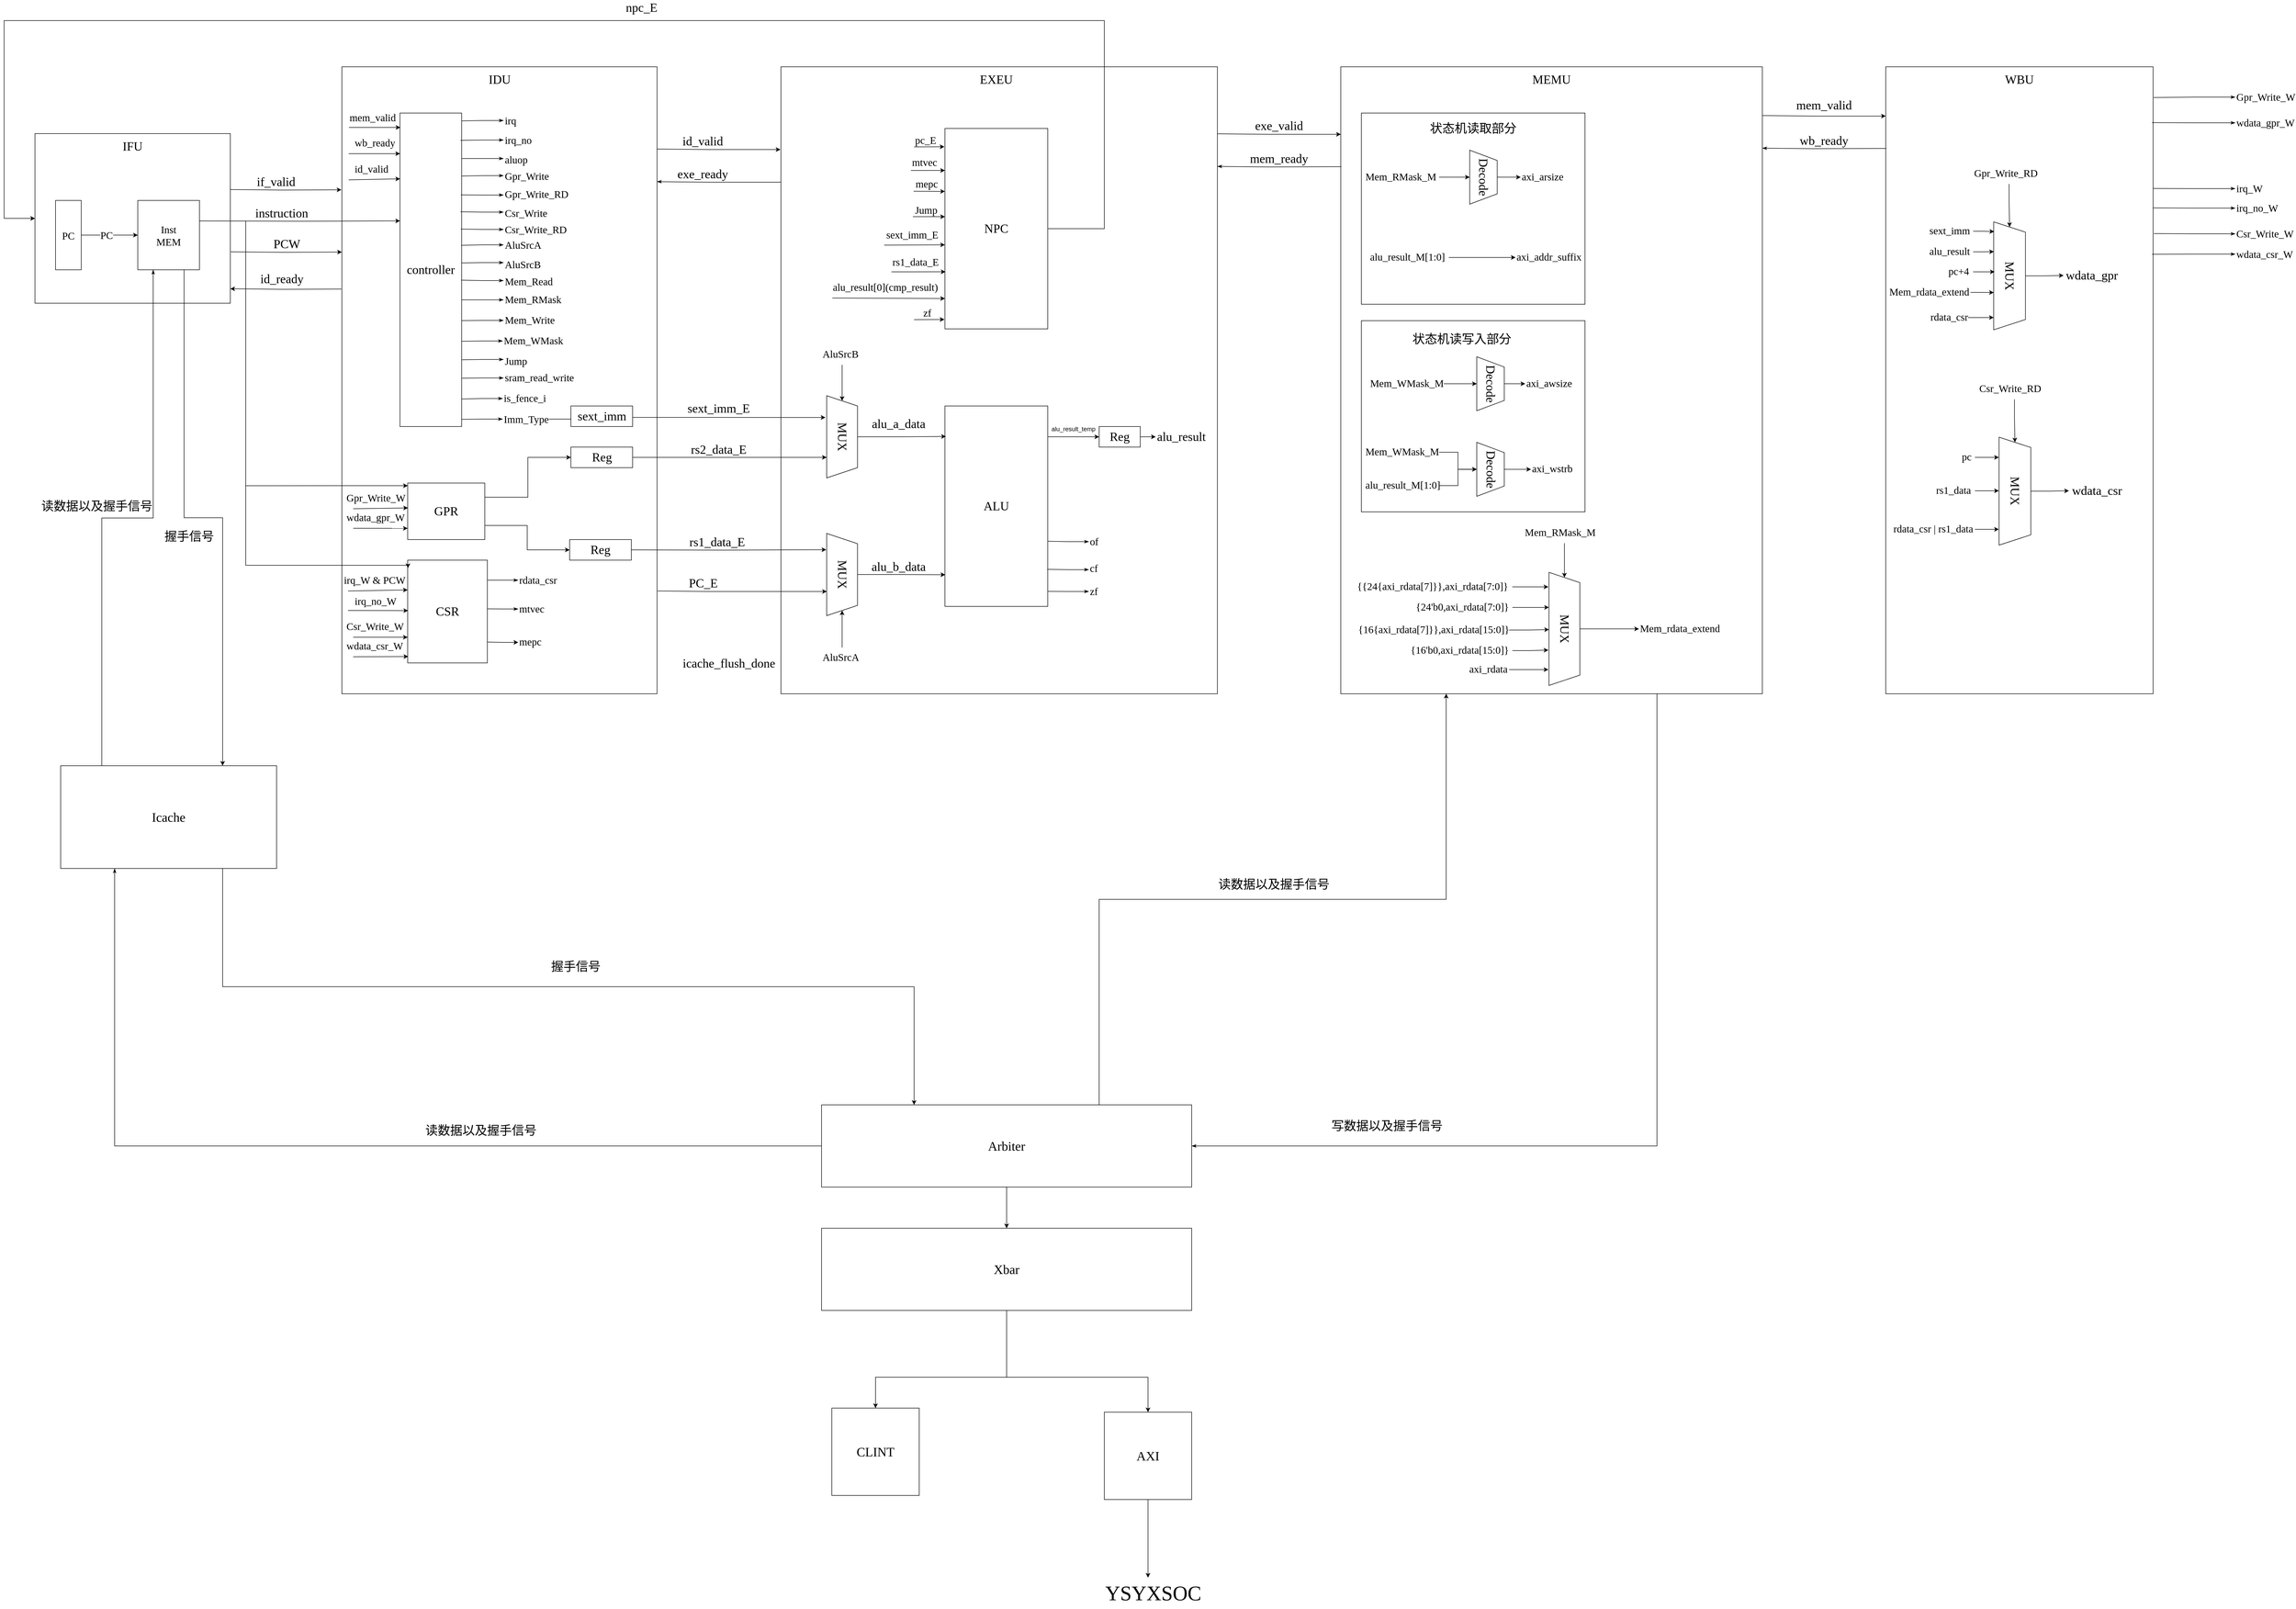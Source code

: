 <mxfile version="28.0.4">
  <diagram name="第 1 页" id="ggnivI-zyW83UGlkHyZT">
    <mxGraphModel dx="10330" dy="5555" grid="1" gridSize="10" guides="1" tooltips="1" connect="1" arrows="1" fold="1" page="1" pageScale="1" pageWidth="827" pageHeight="1169" math="0" shadow="0">
      <root>
        <mxCell id="0" />
        <mxCell id="1" parent="0" />
        <mxCell id="jE9lUmCRKCD1lappJOkZ-30" value="" style="rounded=0;whiteSpace=wrap;html=1;" parent="1" vertex="1">
          <mxGeometry x="757" y="220" width="613" height="1220" as="geometry" />
        </mxCell>
        <mxCell id="jE9lUmCRKCD1lappJOkZ-28" value="" style="rounded=0;whiteSpace=wrap;html=1;" parent="1" vertex="1">
          <mxGeometry x="160" y="350" width="380" height="330" as="geometry" />
        </mxCell>
        <mxCell id="jE9lUmCRKCD1lappJOkZ-9" style="edgeStyle=orthogonalEdgeStyle;rounded=0;orthogonalLoop=1;jettySize=auto;html=1;exitX=0.5;exitY=1;exitDx=0;exitDy=0;" parent="1" source="jE9lUmCRKCD1lappJOkZ-3" target="jE9lUmCRKCD1lappJOkZ-7" edge="1">
          <mxGeometry relative="1" as="geometry" />
        </mxCell>
        <mxCell id="2yJWwV95I6CuoooATPUq-9" style="edgeStyle=orthogonalEdgeStyle;rounded=0;orthogonalLoop=1;jettySize=auto;html=1;exitX=0.75;exitY=0;exitDx=0;exitDy=0;entryX=0.25;entryY=1;entryDx=0;entryDy=0;" edge="1" parent="1" source="jE9lUmCRKCD1lappJOkZ-3" target="jE9lUmCRKCD1lappJOkZ-185">
          <mxGeometry relative="1" as="geometry" />
        </mxCell>
        <mxCell id="2yJWwV95I6CuoooATPUq-10" style="edgeStyle=orthogonalEdgeStyle;rounded=0;orthogonalLoop=1;jettySize=auto;html=1;exitX=1;exitY=0.5;exitDx=0;exitDy=0;entryX=0.75;entryY=1;entryDx=0;entryDy=0;startArrow=classicThin;startFill=1;endArrow=none;endFill=0;" edge="1" parent="1" source="jE9lUmCRKCD1lappJOkZ-3" target="jE9lUmCRKCD1lappJOkZ-185">
          <mxGeometry relative="1" as="geometry" />
        </mxCell>
        <mxCell id="jE9lUmCRKCD1lappJOkZ-3" value="&lt;font style=&quot;font-size: 25px;&quot; face=&quot;Times New Roman&quot;&gt;Arbiter&lt;/font&gt;" style="rounded=0;whiteSpace=wrap;html=1;" parent="1" vertex="1">
          <mxGeometry x="1690" y="2240" width="720" height="160" as="geometry" />
        </mxCell>
        <mxCell id="jE9lUmCRKCD1lappJOkZ-11" style="edgeStyle=orthogonalEdgeStyle;rounded=0;orthogonalLoop=1;jettySize=auto;html=1;exitX=0.5;exitY=1;exitDx=0;exitDy=0;" parent="1" source="jE9lUmCRKCD1lappJOkZ-7" target="jE9lUmCRKCD1lappJOkZ-10" edge="1">
          <mxGeometry relative="1" as="geometry">
            <Array as="points">
              <mxPoint x="2050" y="2770" />
              <mxPoint x="1795" y="2770" />
            </Array>
          </mxGeometry>
        </mxCell>
        <mxCell id="2yJWwV95I6CuoooATPUq-19" style="edgeStyle=orthogonalEdgeStyle;rounded=0;orthogonalLoop=1;jettySize=auto;html=1;exitX=0.5;exitY=1;exitDx=0;exitDy=0;entryX=0.5;entryY=0;entryDx=0;entryDy=0;" edge="1" parent="1" source="jE9lUmCRKCD1lappJOkZ-7" target="2yJWwV95I6CuoooATPUq-18">
          <mxGeometry relative="1" as="geometry">
            <Array as="points">
              <mxPoint x="2050" y="2770" />
              <mxPoint x="2325" y="2770" />
            </Array>
          </mxGeometry>
        </mxCell>
        <mxCell id="jE9lUmCRKCD1lappJOkZ-7" value="&lt;font style=&quot;font-size: 25px;&quot; face=&quot;Times New Roman&quot;&gt;Xbar&lt;/font&gt;" style="rounded=0;whiteSpace=wrap;html=1;" parent="1" vertex="1">
          <mxGeometry x="1690" y="2480" width="720" height="160" as="geometry" />
        </mxCell>
        <mxCell id="jE9lUmCRKCD1lappJOkZ-10" value="&lt;font style=&quot;font-size: 25px;&quot; face=&quot;Times New Roman&quot;&gt;CLINT&lt;/font&gt;" style="whiteSpace=wrap;html=1;aspect=fixed;" parent="1" vertex="1">
          <mxGeometry x="1710" y="2830" width="170" height="170" as="geometry" />
        </mxCell>
        <mxCell id="jE9lUmCRKCD1lappJOkZ-16" style="edgeStyle=orthogonalEdgeStyle;rounded=0;orthogonalLoop=1;jettySize=auto;html=1;exitX=1;exitY=0.5;exitDx=0;exitDy=0;entryX=0;entryY=0.5;entryDx=0;entryDy=0;fontFamily=Times New Roman;fontSize=19;" parent="1" source="jE9lUmCRKCD1lappJOkZ-14" target="jE9lUmCRKCD1lappJOkZ-15" edge="1">
          <mxGeometry relative="1" as="geometry" />
        </mxCell>
        <mxCell id="jE9lUmCRKCD1lappJOkZ-17" value="PC" style="edgeLabel;html=1;align=center;verticalAlign=middle;resizable=0;points=[];fontFamily=Times New Roman;fontSize=20;" parent="jE9lUmCRKCD1lappJOkZ-16" vertex="1" connectable="0">
          <mxGeometry x="-0.122" y="1" relative="1" as="geometry">
            <mxPoint as="offset" />
          </mxGeometry>
        </mxCell>
        <mxCell id="jE9lUmCRKCD1lappJOkZ-14" value="&lt;font style=&quot;font-size: 20px;&quot; face=&quot;Times New Roman&quot;&gt;PC&lt;/font&gt;" style="rounded=0;whiteSpace=wrap;html=1;" parent="1" vertex="1">
          <mxGeometry x="200" y="480" width="50" height="135" as="geometry" />
        </mxCell>
        <mxCell id="2yJWwV95I6CuoooATPUq-3" style="edgeStyle=orthogonalEdgeStyle;rounded=0;orthogonalLoop=1;jettySize=auto;html=1;exitX=0.75;exitY=1;exitDx=0;exitDy=0;entryX=0.75;entryY=0;entryDx=0;entryDy=0;" edge="1" parent="1" source="jE9lUmCRKCD1lappJOkZ-15" target="2yJWwV95I6CuoooATPUq-1">
          <mxGeometry relative="1" as="geometry" />
        </mxCell>
        <mxCell id="2yJWwV95I6CuoooATPUq-4" style="edgeStyle=orthogonalEdgeStyle;rounded=0;orthogonalLoop=1;jettySize=auto;html=1;exitX=0.25;exitY=1;exitDx=0;exitDy=0;entryX=0.25;entryY=0;entryDx=0;entryDy=0;startArrow=classicThin;startFill=1;endArrow=none;endFill=0;" edge="1" parent="1" source="jE9lUmCRKCD1lappJOkZ-15" target="2yJWwV95I6CuoooATPUq-1">
          <mxGeometry relative="1" as="geometry">
            <Array as="points">
              <mxPoint x="390" y="1098" />
              <mxPoint x="290" y="1098" />
              <mxPoint x="290" y="1580" />
            </Array>
          </mxGeometry>
        </mxCell>
        <mxCell id="jE9lUmCRKCD1lappJOkZ-15" value="&lt;font style=&quot;font-size: 20px;&quot; face=&quot;Times New Roman&quot;&gt;Inst&lt;br&gt;MEM&lt;/font&gt;" style="rounded=0;whiteSpace=wrap;html=1;" parent="1" vertex="1">
          <mxGeometry x="360" y="480" width="120" height="135" as="geometry" />
        </mxCell>
        <mxCell id="jE9lUmCRKCD1lappJOkZ-29" value="&lt;font style=&quot;font-size: 24px;&quot; face=&quot;Times New Roman&quot;&gt;IFU&lt;/font&gt;" style="text;html=1;align=center;verticalAlign=middle;whiteSpace=wrap;rounded=0;" parent="1" vertex="1">
          <mxGeometry x="320" y="360" width="60" height="30" as="geometry" />
        </mxCell>
        <mxCell id="jE9lUmCRKCD1lappJOkZ-31" value="&lt;font style=&quot;font-size: 24px;&quot; face=&quot;Times New Roman&quot;&gt;IDU&lt;/font&gt;" style="text;html=1;align=center;verticalAlign=middle;whiteSpace=wrap;rounded=0;" parent="1" vertex="1">
          <mxGeometry x="1033.5" y="230" width="60" height="30" as="geometry" />
        </mxCell>
        <mxCell id="jE9lUmCRKCD1lappJOkZ-33" value="&lt;font style=&quot;font-size: 24px;&quot; face=&quot;Times New Roman&quot;&gt;if_valid&lt;/font&gt;" style="text;html=1;align=center;verticalAlign=middle;whiteSpace=wrap;rounded=0;" parent="1" vertex="1">
          <mxGeometry x="599.05" y="428.82" width="60" height="30" as="geometry" />
        </mxCell>
        <mxCell id="jE9lUmCRKCD1lappJOkZ-35" value="&lt;font style=&quot;font-size: 24px;&quot; face=&quot;Times New Roman&quot;&gt;id_ready&lt;/font&gt;" style="text;html=1;align=center;verticalAlign=middle;resizable=0;points=[];autosize=1;strokeColor=none;fillColor=none;" parent="1" vertex="1">
          <mxGeometry x="585" y="613" width="110" height="40" as="geometry" />
        </mxCell>
        <mxCell id="jE9lUmCRKCD1lappJOkZ-36" value="&lt;font style=&quot;font-size: 24px;&quot; face=&quot;Times New Roman&quot;&gt;controller&lt;/font&gt;" style="rounded=0;whiteSpace=wrap;html=1;" parent="1" vertex="1">
          <mxGeometry x="870" y="310" width="120" height="610" as="geometry" />
        </mxCell>
        <mxCell id="jE9lUmCRKCD1lappJOkZ-39" value="&lt;font style=&quot;font-size: 24px;&quot; face=&quot;Times New Roman&quot;&gt;instruction&lt;/font&gt;" style="text;html=1;align=center;verticalAlign=middle;whiteSpace=wrap;rounded=0;" parent="1" vertex="1">
          <mxGeometry x="610" y="490" width="60" height="30" as="geometry" />
        </mxCell>
        <mxCell id="jE9lUmCRKCD1lappJOkZ-40" value="" style="endArrow=classic;html=1;rounded=0;entryX=-0.002;entryY=0.611;entryDx=0;entryDy=0;entryPerimeter=0;" parent="1" edge="1">
          <mxGeometry width="50" height="50" relative="1" as="geometry">
            <mxPoint x="540.95" y="580" as="sourcePoint" />
            <mxPoint x="757.004" y="580.51" as="targetPoint" />
            <Array as="points">
              <mxPoint x="640.95" y="581" />
            </Array>
          </mxGeometry>
        </mxCell>
        <mxCell id="jE9lUmCRKCD1lappJOkZ-41" value="" style="endArrow=classic;html=1;rounded=0;entryX=0.001;entryY=0.344;entryDx=0;entryDy=0;entryPerimeter=0;edgeStyle=orthogonalEdgeStyle;" parent="1" target="jE9lUmCRKCD1lappJOkZ-36" edge="1">
          <mxGeometry width="50" height="50" relative="1" as="geometry">
            <mxPoint x="480" y="520" as="sourcePoint" />
            <mxPoint x="760" y="520" as="targetPoint" />
          </mxGeometry>
        </mxCell>
        <mxCell id="jE9lUmCRKCD1lappJOkZ-42" value="&lt;font style=&quot;font-size: 24px;&quot; face=&quot;Times New Roman&quot;&gt;PCW&lt;/font&gt;" style="text;html=1;align=center;verticalAlign=middle;whiteSpace=wrap;rounded=0;" parent="1" vertex="1">
          <mxGeometry x="620" y="550" width="60" height="30" as="geometry" />
        </mxCell>
        <mxCell id="jE9lUmCRKCD1lappJOkZ-43" value="" style="endArrow=none;html=1;rounded=0;entryX=-0.002;entryY=0.611;entryDx=0;entryDy=0;entryPerimeter=0;startArrow=classic;startFill=1;endFill=0;" parent="1" edge="1">
          <mxGeometry width="50" height="50" relative="1" as="geometry">
            <mxPoint x="540" y="651.95" as="sourcePoint" />
            <mxPoint x="756.054" y="652.46" as="targetPoint" />
            <Array as="points">
              <mxPoint x="640" y="652.95" />
            </Array>
          </mxGeometry>
        </mxCell>
        <mxCell id="jE9lUmCRKCD1lappJOkZ-44" value="" style="endArrow=classic;html=1;rounded=0;entryX=-0.002;entryY=0.611;entryDx=0;entryDy=0;entryPerimeter=0;" parent="1" edge="1">
          <mxGeometry width="50" height="50" relative="1" as="geometry">
            <mxPoint x="540" y="458.82" as="sourcePoint" />
            <mxPoint x="756.054" y="459.33" as="targetPoint" />
            <Array as="points">
              <mxPoint x="640" y="459.82" />
            </Array>
          </mxGeometry>
        </mxCell>
        <mxCell id="jE9lUmCRKCD1lappJOkZ-48" value="&lt;span style=&quot;color: rgb(0, 0, 0); font-style: normal; font-variant-ligatures: normal; font-variant-caps: normal; font-weight: 400; letter-spacing: normal; orphans: 2; text-align: center; text-indent: 0px; text-transform: none; widows: 2; word-spacing: 0px; -webkit-text-stroke-width: 0px; white-space: normal; text-decoration-thickness: initial; text-decoration-style: initial; text-decoration-color: initial; float: none; display: inline !important;&quot;&gt;&lt;font style=&quot;font-size: 20px;&quot; face=&quot;Times New Roman&quot;&gt;mem_valid&lt;/font&gt;&lt;/span&gt;" style="text;whiteSpace=wrap;html=1;" parent="1" vertex="1">
          <mxGeometry x="770.25" y="300" width="70" height="38" as="geometry" />
        </mxCell>
        <mxCell id="jE9lUmCRKCD1lappJOkZ-49" value="" style="endArrow=classic;html=1;rounded=0;" parent="1" edge="1">
          <mxGeometry width="50" height="50" relative="1" as="geometry">
            <mxPoint x="770.75" y="338" as="sourcePoint" />
            <mxPoint x="870.75" y="338" as="targetPoint" />
          </mxGeometry>
        </mxCell>
        <mxCell id="jE9lUmCRKCD1lappJOkZ-51" value="&lt;span style=&quot;color: rgb(0, 0, 0); font-style: normal; font-variant-ligatures: normal; font-variant-caps: normal; font-weight: 400; letter-spacing: normal; orphans: 2; text-align: center; text-indent: 0px; text-transform: none; widows: 2; word-spacing: 0px; -webkit-text-stroke-width: 0px; white-space: normal; text-decoration-thickness: initial; text-decoration-style: initial; text-decoration-color: initial; float: none; display: inline !important;&quot;&gt;&lt;font style=&quot;font-size: 20px;&quot; face=&quot;Times New Roman&quot;&gt;wb_ready&lt;/font&gt;&lt;/span&gt;" style="text;whiteSpace=wrap;html=1;" parent="1" vertex="1">
          <mxGeometry x="780.25" y="348.95" width="70" height="38" as="geometry" />
        </mxCell>
        <mxCell id="jE9lUmCRKCD1lappJOkZ-52" value="" style="endArrow=classic;html=1;rounded=0;entryX=-0.001;entryY=0.146;entryDx=0;entryDy=0;entryPerimeter=0;" parent="1" edge="1">
          <mxGeometry width="50" height="50" relative="1" as="geometry">
            <mxPoint x="770.25" y="388.95" as="sourcePoint" />
            <mxPoint x="870.13" y="389.06" as="targetPoint" />
          </mxGeometry>
        </mxCell>
        <mxCell id="jE9lUmCRKCD1lappJOkZ-53" value="&lt;span style=&quot;color: rgb(0, 0, 0); font-style: normal; font-variant-ligatures: normal; font-variant-caps: normal; font-weight: 400; letter-spacing: normal; orphans: 2; text-align: center; text-indent: 0px; text-transform: none; widows: 2; word-spacing: 0px; -webkit-text-stroke-width: 0px; white-space: normal; text-decoration-thickness: initial; text-decoration-style: initial; text-decoration-color: initial; float: none; display: inline !important;&quot;&gt;&lt;font style=&quot;font-size: 20px;&quot; face=&quot;Times New Roman&quot;&gt;id_valid&lt;/font&gt;&lt;/span&gt;" style="text;whiteSpace=wrap;html=1;" parent="1" vertex="1">
          <mxGeometry x="780.25" y="400" width="70" height="38" as="geometry" />
        </mxCell>
        <mxCell id="jE9lUmCRKCD1lappJOkZ-54" value="" style="endArrow=classic;html=1;rounded=0;" parent="1" edge="1">
          <mxGeometry width="50" height="50" relative="1" as="geometry">
            <mxPoint x="770.25" y="440" as="sourcePoint" />
            <mxPoint x="870.25" y="438" as="targetPoint" />
          </mxGeometry>
        </mxCell>
        <mxCell id="jE9lUmCRKCD1lappJOkZ-55" value="&lt;span style=&quot;color: rgb(0, 0, 0); font-style: normal; font-variant-ligatures: normal; font-variant-caps: normal; font-weight: 400; letter-spacing: normal; orphans: 2; text-align: center; text-indent: 0px; text-transform: none; widows: 2; word-spacing: 0px; -webkit-text-stroke-width: 0px; white-space: normal; text-decoration-thickness: initial; text-decoration-style: initial; text-decoration-color: initial; float: none; display: inline !important;&quot;&gt;&lt;font style=&quot;font-size: 20px;&quot; face=&quot;Times New Roman&quot;&gt;irq&lt;/font&gt;&lt;/span&gt;" style="text;whiteSpace=wrap;html=1;" parent="1" vertex="1">
          <mxGeometry x="1071.5" y="305.5" width="50" height="38" as="geometry" />
        </mxCell>
        <mxCell id="jE9lUmCRKCD1lappJOkZ-56" value="&lt;span style=&quot;color: rgb(0, 0, 0); font-style: normal; font-variant-ligatures: normal; font-variant-caps: normal; font-weight: 400; letter-spacing: normal; orphans: 2; text-align: center; text-indent: 0px; text-transform: none; widows: 2; word-spacing: 0px; -webkit-text-stroke-width: 0px; white-space: normal; text-decoration-thickness: initial; text-decoration-style: initial; text-decoration-color: initial; float: none; display: inline !important;&quot;&gt;&lt;font style=&quot;font-size: 20px;&quot; face=&quot;Times New Roman&quot;&gt;irq_no&lt;/font&gt;&lt;/span&gt;" style="text;whiteSpace=wrap;html=1;" parent="1" vertex="1">
          <mxGeometry x="1071.5" y="343.5" width="60" height="38" as="geometry" />
        </mxCell>
        <mxCell id="jE9lUmCRKCD1lappJOkZ-57" value="&lt;span style=&quot;color: rgb(0, 0, 0); font-style: normal; font-variant-ligatures: normal; font-variant-caps: normal; font-weight: 400; letter-spacing: normal; orphans: 2; text-align: center; text-indent: 0px; text-transform: none; widows: 2; word-spacing: 0px; -webkit-text-stroke-width: 0px; white-space: normal; text-decoration-thickness: initial; text-decoration-style: initial; text-decoration-color: initial; float: none; display: inline !important;&quot;&gt;&lt;font style=&quot;font-size: 20px;&quot; face=&quot;Times New Roman&quot;&gt;aluop&lt;/font&gt;&lt;/span&gt;" style="text;whiteSpace=wrap;html=1;" parent="1" vertex="1">
          <mxGeometry x="1071.5" y="381.5" width="60" height="34" as="geometry" />
        </mxCell>
        <mxCell id="jE9lUmCRKCD1lappJOkZ-58" value="&lt;span style=&quot;color: rgb(0, 0, 0); font-style: normal; font-variant-ligatures: normal; font-variant-caps: normal; font-weight: 400; letter-spacing: normal; orphans: 2; text-align: center; text-indent: 0px; text-transform: none; widows: 2; word-spacing: 0px; -webkit-text-stroke-width: 0px; white-space: normal; text-decoration-thickness: initial; text-decoration-style: initial; text-decoration-color: initial; float: none; display: inline !important;&quot;&gt;&lt;font style=&quot;font-size: 20px;&quot; face=&quot;Times New Roman&quot;&gt;Gpr_Write&lt;/font&gt;&lt;/span&gt;" style="text;whiteSpace=wrap;html=1;" parent="1" vertex="1">
          <mxGeometry x="1071.5" y="413.5" width="90" height="36.5" as="geometry" />
        </mxCell>
        <mxCell id="jE9lUmCRKCD1lappJOkZ-59" value="&lt;span style=&quot;color: rgb(0, 0, 0); font-style: normal; font-variant-ligatures: normal; font-variant-caps: normal; font-weight: 400; letter-spacing: normal; orphans: 2; text-align: center; text-indent: 0px; text-transform: none; widows: 2; word-spacing: 0px; -webkit-text-stroke-width: 0px; white-space: normal; text-decoration-thickness: initial; text-decoration-style: initial; text-decoration-color: initial; float: none; display: inline !important;&quot;&gt;&lt;font style=&quot;font-size: 20px;&quot; face=&quot;Times New Roman&quot;&gt;Gpr_Write_RD&lt;/font&gt;&lt;/span&gt;" style="text;whiteSpace=wrap;html=1;" parent="1" vertex="1">
          <mxGeometry x="1071.5" y="449" width="130" height="41" as="geometry" />
        </mxCell>
        <mxCell id="jE9lUmCRKCD1lappJOkZ-61" value="&lt;span style=&quot;color: rgb(0, 0, 0); font-style: normal; font-variant-ligatures: normal; font-variant-caps: normal; font-weight: 400; letter-spacing: normal; orphans: 2; text-align: center; text-indent: 0px; text-transform: none; widows: 2; word-spacing: 0px; -webkit-text-stroke-width: 0px; white-space: normal; text-decoration-thickness: initial; text-decoration-style: initial; text-decoration-color: initial; float: none; display: inline !important;&quot;&gt;&lt;font style=&quot;font-size: 20px;&quot; face=&quot;Times New Roman&quot;&gt;Csr_Write&lt;/font&gt;&lt;/span&gt;" style="text;whiteSpace=wrap;html=1;" parent="1" vertex="1">
          <mxGeometry x="1071.5" y="485.5" width="90" height="34.5" as="geometry" />
        </mxCell>
        <mxCell id="jE9lUmCRKCD1lappJOkZ-62" value="&lt;span style=&quot;color: rgb(0, 0, 0); font-style: normal; font-variant-ligatures: normal; font-variant-caps: normal; font-weight: 400; letter-spacing: normal; orphans: 2; text-align: center; text-indent: 0px; text-transform: none; widows: 2; word-spacing: 0px; -webkit-text-stroke-width: 0px; white-space: normal; text-decoration-thickness: initial; text-decoration-style: initial; text-decoration-color: initial; float: none; display: inline !important;&quot;&gt;&lt;font style=&quot;font-size: 20px;&quot; face=&quot;Times New Roman&quot;&gt;Csr_Write_RD&lt;/font&gt;&lt;/span&gt;" style="text;whiteSpace=wrap;html=1;" parent="1" vertex="1">
          <mxGeometry x="1071.5" y="517.5" width="130" height="38" as="geometry" />
        </mxCell>
        <mxCell id="jE9lUmCRKCD1lappJOkZ-63" value="&lt;span style=&quot;color: rgb(0, 0, 0); font-style: normal; font-variant-ligatures: normal; font-variant-caps: normal; font-weight: 400; letter-spacing: normal; orphans: 2; text-align: center; text-indent: 0px; text-transform: none; widows: 2; word-spacing: 0px; -webkit-text-stroke-width: 0px; white-space: normal; text-decoration-thickness: initial; text-decoration-style: initial; text-decoration-color: initial; float: none; display: inline !important;&quot;&gt;&lt;font style=&quot;font-size: 20px;&quot; face=&quot;Times New Roman&quot;&gt;Jump&lt;/font&gt;&lt;/span&gt;" style="text;whiteSpace=wrap;html=1;" parent="1" vertex="1">
          <mxGeometry x="1071.5" y="773.5" width="50" height="32" as="geometry" />
        </mxCell>
        <mxCell id="jE9lUmCRKCD1lappJOkZ-74" style="edgeStyle=orthogonalEdgeStyle;rounded=0;orthogonalLoop=1;jettySize=auto;html=1;exitX=1;exitY=0.5;exitDx=0;exitDy=0;entryX=0;entryY=0.5;entryDx=0;entryDy=0;" parent="1" source="jE9lUmCRKCD1lappJOkZ-65" edge="1">
          <mxGeometry relative="1" as="geometry">
            <mxPoint x="1264" y="905.5" as="targetPoint" />
          </mxGeometry>
        </mxCell>
        <mxCell id="jE9lUmCRKCD1lappJOkZ-65" value="&lt;span style=&quot;color: rgb(0, 0, 0); font-style: normal; font-variant-ligatures: normal; font-variant-caps: normal; font-weight: 400; letter-spacing: normal; orphans: 2; text-align: center; text-indent: 0px; text-transform: none; widows: 2; word-spacing: 0px; -webkit-text-stroke-width: 0px; white-space: normal; text-decoration-thickness: initial; text-decoration-style: initial; text-decoration-color: initial; float: none; display: inline !important;&quot;&gt;&lt;font style=&quot;font-size: 20px;&quot; face=&quot;Times New Roman&quot;&gt;Imm_Type&lt;/font&gt;&lt;/span&gt;" style="text;whiteSpace=wrap;html=1;" parent="1" vertex="1">
          <mxGeometry x="1070" y="886.5" width="90" height="38" as="geometry" />
        </mxCell>
        <mxCell id="jE9lUmCRKCD1lappJOkZ-66" value="&lt;span style=&quot;color: rgb(0, 0, 0); font-style: normal; font-variant-ligatures: normal; font-variant-caps: normal; font-weight: 400; letter-spacing: normal; orphans: 2; text-align: center; text-indent: 0px; text-transform: none; widows: 2; word-spacing: 0px; -webkit-text-stroke-width: 0px; white-space: normal; text-decoration-thickness: initial; text-decoration-style: initial; text-decoration-color: initial; float: none; display: inline !important;&quot;&gt;&lt;font style=&quot;font-size: 20px;&quot; face=&quot;Times New Roman&quot;&gt;AluSrcA&lt;/font&gt;&lt;/span&gt;" style="text;whiteSpace=wrap;html=1;" parent="1" vertex="1">
          <mxGeometry x="1071.5" y="547.5" width="90" height="38" as="geometry" />
        </mxCell>
        <mxCell id="jE9lUmCRKCD1lappJOkZ-67" value="&lt;span style=&quot;color: rgb(0, 0, 0); font-family: &amp;quot;Times New Roman&amp;quot;; font-size: 20px; font-style: normal; font-variant-ligatures: normal; font-variant-caps: normal; font-weight: 400; letter-spacing: normal; orphans: 2; text-align: center; text-indent: 0px; text-transform: none; widows: 2; word-spacing: 0px; -webkit-text-stroke-width: 0px; white-space: normal; text-decoration-thickness: initial; text-decoration-style: initial; text-decoration-color: initial; float: none; display: inline !important;&quot;&gt;AluSrcB&lt;/span&gt;" style="text;whiteSpace=wrap;html=1;" parent="1" vertex="1">
          <mxGeometry x="1071.5" y="585.5" width="81.5" height="31" as="geometry" />
        </mxCell>
        <mxCell id="jE9lUmCRKCD1lappJOkZ-68" value="&lt;span style=&quot;color: rgb(0, 0, 0); font-family: &amp;quot;Times New Roman&amp;quot;; font-size: 20px; font-style: normal; font-variant-ligatures: normal; font-variant-caps: normal; font-weight: 400; letter-spacing: normal; orphans: 2; text-align: center; text-indent: 0px; text-transform: none; widows: 2; word-spacing: 0px; -webkit-text-stroke-width: 0px; white-space: normal; text-decoration-thickness: initial; text-decoration-style: initial; text-decoration-color: initial; float: none; display: inline !important;&quot;&gt;Mem_Read&lt;/span&gt;" style="text;whiteSpace=wrap;html=1;" parent="1" vertex="1">
          <mxGeometry x="1071.5" y="618.5" width="100" height="35" as="geometry" />
        </mxCell>
        <mxCell id="jE9lUmCRKCD1lappJOkZ-69" value="&lt;span style=&quot;color: rgb(0, 0, 0); font-family: &amp;quot;Times New Roman&amp;quot;; font-size: 20px; font-style: normal; font-variant-ligatures: normal; font-variant-caps: normal; font-weight: 400; letter-spacing: normal; orphans: 2; text-align: center; text-indent: 0px; text-transform: none; widows: 2; word-spacing: 0px; -webkit-text-stroke-width: 0px; white-space: normal; text-decoration-thickness: initial; text-decoration-style: initial; text-decoration-color: initial; float: none; display: inline !important;&quot;&gt;Mem_RMask&lt;/span&gt;" style="text;whiteSpace=wrap;html=1;" parent="1" vertex="1">
          <mxGeometry x="1071.5" y="653.5" width="120" height="40" as="geometry" />
        </mxCell>
        <mxCell id="jE9lUmCRKCD1lappJOkZ-71" value="&lt;span style=&quot;color: rgb(0, 0, 0); font-family: &amp;quot;Times New Roman&amp;quot;; font-size: 20px; font-style: normal; font-variant-ligatures: normal; font-variant-caps: normal; font-weight: 400; letter-spacing: normal; orphans: 2; text-align: center; text-indent: 0px; text-transform: none; widows: 2; word-spacing: 0px; -webkit-text-stroke-width: 0px; white-space: normal; text-decoration-thickness: initial; text-decoration-style: initial; text-decoration-color: initial; float: none; display: inline !important;&quot;&gt;Mem_Write&lt;/span&gt;" style="text;whiteSpace=wrap;html=1;" parent="1" vertex="1">
          <mxGeometry x="1071.5" y="693.5" width="100" height="40" as="geometry" />
        </mxCell>
        <mxCell id="jE9lUmCRKCD1lappJOkZ-72" value="&lt;span style=&quot;color: rgb(0, 0, 0); font-family: &amp;quot;Times New Roman&amp;quot;; font-size: 20px; font-style: normal; font-variant-ligatures: normal; font-variant-caps: normal; font-weight: 400; letter-spacing: normal; orphans: 2; text-align: center; text-indent: 0px; text-transform: none; widows: 2; word-spacing: 0px; -webkit-text-stroke-width: 0px; white-space: normal; text-decoration-thickness: initial; text-decoration-style: initial; text-decoration-color: initial; float: none; display: inline !important;&quot;&gt;Mem_WMask&lt;/span&gt;" style="text;whiteSpace=wrap;html=1;" parent="1" vertex="1">
          <mxGeometry x="1070" y="733.5" width="130" height="40" as="geometry" />
        </mxCell>
        <mxCell id="jE9lUmCRKCD1lappJOkZ-73" value="&lt;font style=&quot;font-size: 24px;&quot; face=&quot;Times New Roman&quot;&gt;sext_imm&lt;/font&gt;" style="rounded=0;whiteSpace=wrap;html=1;" parent="1" vertex="1">
          <mxGeometry x="1202.5" y="880" width="120" height="40" as="geometry" />
        </mxCell>
        <mxCell id="jE9lUmCRKCD1lappJOkZ-90" style="edgeStyle=orthogonalEdgeStyle;rounded=0;orthogonalLoop=1;jettySize=auto;html=1;exitX=1;exitY=0.25;exitDx=0;exitDy=0;entryX=0;entryY=0.5;entryDx=0;entryDy=0;" parent="1" source="jE9lUmCRKCD1lappJOkZ-76" target="jE9lUmCRKCD1lappJOkZ-87" edge="1">
          <mxGeometry relative="1" as="geometry" />
        </mxCell>
        <mxCell id="jE9lUmCRKCD1lappJOkZ-91" style="edgeStyle=orthogonalEdgeStyle;rounded=0;orthogonalLoop=1;jettySize=auto;html=1;exitX=1;exitY=0.75;exitDx=0;exitDy=0;" parent="1" source="jE9lUmCRKCD1lappJOkZ-76" target="jE9lUmCRKCD1lappJOkZ-88" edge="1">
          <mxGeometry relative="1" as="geometry" />
        </mxCell>
        <mxCell id="jE9lUmCRKCD1lappJOkZ-76" value="&lt;font style=&quot;font-size: 24px;&quot; face=&quot;Times New Roman&quot;&gt;GPR&lt;/font&gt;" style="rounded=0;whiteSpace=wrap;html=1;" parent="1" vertex="1">
          <mxGeometry x="885" y="1030" width="150" height="110" as="geometry" />
        </mxCell>
        <mxCell id="jE9lUmCRKCD1lappJOkZ-77" value="&lt;font style=&quot;font-size: 24px;&quot; face=&quot;Times New Roman&quot;&gt;CSR&lt;/font&gt;" style="rounded=0;whiteSpace=wrap;html=1;" parent="1" vertex="1">
          <mxGeometry x="885" y="1180" width="155" height="200" as="geometry" />
        </mxCell>
        <mxCell id="jE9lUmCRKCD1lappJOkZ-80" value="&lt;span style=&quot;color: rgb(0, 0, 0); font-style: normal; font-variant-ligatures: normal; font-variant-caps: normal; font-weight: 400; letter-spacing: normal; orphans: 2; text-align: center; text-indent: 0px; text-transform: none; widows: 2; word-spacing: 0px; -webkit-text-stroke-width: 0px; white-space: normal; text-decoration-thickness: initial; text-decoration-style: initial; text-decoration-color: initial; float: none; display: inline !important;&quot;&gt;&lt;font style=&quot;font-size: 20px;&quot; face=&quot;Times New Roman&quot;&gt;Gpr_Write_W&lt;/font&gt;&lt;/span&gt;" style="text;whiteSpace=wrap;html=1;" parent="1" vertex="1">
          <mxGeometry x="764" y="1040" width="113" height="38" as="geometry" />
        </mxCell>
        <mxCell id="jE9lUmCRKCD1lappJOkZ-81" value="" style="endArrow=classic;html=1;rounded=0;entryX=0.004;entryY=0.44;entryDx=0;entryDy=0;entryPerimeter=0;" parent="1" target="jE9lUmCRKCD1lappJOkZ-76" edge="1">
          <mxGeometry width="50" height="50" relative="1" as="geometry">
            <mxPoint x="779" y="1080" as="sourcePoint" />
            <mxPoint x="880" y="1079" as="targetPoint" />
          </mxGeometry>
        </mxCell>
        <mxCell id="jE9lUmCRKCD1lappJOkZ-84" value="&lt;span style=&quot;color: rgb(0, 0, 0); font-style: normal; font-variant-ligatures: normal; font-variant-caps: normal; font-weight: 400; letter-spacing: normal; orphans: 2; text-align: center; text-indent: 0px; text-transform: none; widows: 2; word-spacing: 0px; -webkit-text-stroke-width: 0px; white-space: normal; text-decoration-thickness: initial; text-decoration-style: initial; text-decoration-color: initial; float: none; display: inline !important;&quot;&gt;&lt;font style=&quot;font-size: 20px;&quot; face=&quot;Times New Roman&quot;&gt;wdata_gpr_W&lt;/font&gt;&lt;/span&gt;" style="text;whiteSpace=wrap;html=1;" parent="1" vertex="1">
          <mxGeometry x="764" y="1078" width="113" height="38" as="geometry" />
        </mxCell>
        <mxCell id="jE9lUmCRKCD1lappJOkZ-85" value="" style="endArrow=classic;html=1;rounded=0;entryX=0;entryY=0.801;entryDx=0;entryDy=0;entryPerimeter=0;" parent="1" target="jE9lUmCRKCD1lappJOkZ-76" edge="1">
          <mxGeometry width="50" height="50" relative="1" as="geometry">
            <mxPoint x="779" y="1118" as="sourcePoint" />
            <mxPoint x="886" y="1116" as="targetPoint" />
          </mxGeometry>
        </mxCell>
        <mxCell id="jE9lUmCRKCD1lappJOkZ-87" value="&lt;font style=&quot;font-size: 24px;&quot; face=&quot;Times New Roman&quot;&gt;Reg&lt;/font&gt;" style="rounded=0;whiteSpace=wrap;html=1;" parent="1" vertex="1">
          <mxGeometry x="1202.5" y="960" width="120" height="40" as="geometry" />
        </mxCell>
        <mxCell id="jE9lUmCRKCD1lappJOkZ-88" value="&lt;font face=&quot;Times New Roman&quot;&gt;&lt;span style=&quot;font-size: 24px;&quot;&gt;Reg&lt;/span&gt;&lt;/font&gt;" style="rounded=0;whiteSpace=wrap;html=1;" parent="1" vertex="1">
          <mxGeometry x="1200" y="1140" width="120" height="40" as="geometry" />
        </mxCell>
        <mxCell id="jE9lUmCRKCD1lappJOkZ-93" value="&lt;span style=&quot;color: rgb(0, 0, 0); font-style: normal; font-variant-ligatures: normal; font-variant-caps: normal; font-weight: 400; letter-spacing: normal; orphans: 2; text-align: center; text-indent: 0px; text-transform: none; widows: 2; word-spacing: 0px; -webkit-text-stroke-width: 0px; white-space: normal; text-decoration-thickness: initial; text-decoration-style: initial; text-decoration-color: initial; float: none; display: inline !important;&quot;&gt;&lt;font style=&quot;font-size: 20px;&quot; face=&quot;Times New Roman&quot;&gt;irq_W &amp;amp; PCW&lt;/font&gt;&lt;/span&gt;" style="text;whiteSpace=wrap;html=1;" parent="1" vertex="1">
          <mxGeometry x="759" y="1200" width="126" height="38" as="geometry" />
        </mxCell>
        <mxCell id="jE9lUmCRKCD1lappJOkZ-94" value="" style="endArrow=classic;html=1;rounded=0;" parent="1" edge="1">
          <mxGeometry width="50" height="50" relative="1" as="geometry">
            <mxPoint x="769" y="1240" as="sourcePoint" />
            <mxPoint x="885" y="1238" as="targetPoint" />
          </mxGeometry>
        </mxCell>
        <mxCell id="jE9lUmCRKCD1lappJOkZ-95" value="&lt;span style=&quot;color: rgb(0, 0, 0); font-style: normal; font-variant-ligatures: normal; font-variant-caps: normal; font-weight: 400; letter-spacing: normal; orphans: 2; text-align: center; text-indent: 0px; text-transform: none; widows: 2; word-spacing: 0px; -webkit-text-stroke-width: 0px; white-space: normal; text-decoration-thickness: initial; text-decoration-style: initial; text-decoration-color: initial; float: none; display: inline !important;&quot;&gt;&lt;font style=&quot;font-size: 20px;&quot; face=&quot;Times New Roman&quot;&gt;irq_no_W&lt;/font&gt;&lt;/span&gt;" style="text;whiteSpace=wrap;html=1;" parent="1" vertex="1">
          <mxGeometry x="780" y="1241" width="86" height="38" as="geometry" />
        </mxCell>
        <mxCell id="jE9lUmCRKCD1lappJOkZ-96" value="" style="endArrow=classic;html=1;rounded=0;entryX=0.005;entryY=0.491;entryDx=0;entryDy=0;entryPerimeter=0;" parent="1" target="jE9lUmCRKCD1lappJOkZ-77" edge="1">
          <mxGeometry width="50" height="50" relative="1" as="geometry">
            <mxPoint x="769" y="1278" as="sourcePoint" />
            <mxPoint x="880" y="1278" as="targetPoint" />
          </mxGeometry>
        </mxCell>
        <mxCell id="jE9lUmCRKCD1lappJOkZ-98" value="" style="endArrow=classic;html=1;rounded=0;edgeStyle=orthogonalEdgeStyle;entryX=0.003;entryY=0.077;entryDx=0;entryDy=0;entryPerimeter=0;" parent="1" target="jE9lUmCRKCD1lappJOkZ-77" edge="1">
          <mxGeometry width="50" height="50" relative="1" as="geometry">
            <mxPoint x="570" y="1030" as="sourcePoint" />
            <mxPoint x="890" y="1180" as="targetPoint" />
            <Array as="points">
              <mxPoint x="570" y="1190" />
            </Array>
          </mxGeometry>
        </mxCell>
        <mxCell id="jE9lUmCRKCD1lappJOkZ-99" value="&lt;span style=&quot;color: rgb(0, 0, 0); font-style: normal; font-variant-ligatures: normal; font-variant-caps: normal; font-weight: 400; letter-spacing: normal; orphans: 2; text-align: center; text-indent: 0px; text-transform: none; widows: 2; word-spacing: 0px; -webkit-text-stroke-width: 0px; white-space: normal; text-decoration-thickness: initial; text-decoration-style: initial; text-decoration-color: initial; float: none; display: inline !important;&quot;&gt;&lt;font style=&quot;font-size: 20px;&quot; face=&quot;Times New Roman&quot;&gt;Csr_Write_W&lt;/font&gt;&lt;/span&gt;" style="text;whiteSpace=wrap;html=1;" parent="1" vertex="1">
          <mxGeometry x="764" y="1290" width="113" height="38" as="geometry" />
        </mxCell>
        <mxCell id="jE9lUmCRKCD1lappJOkZ-100" value="" style="endArrow=classic;html=1;rounded=0;entryX=0;entryY=0.75;entryDx=0;entryDy=0;" parent="1" target="jE9lUmCRKCD1lappJOkZ-77" edge="1">
          <mxGeometry width="50" height="50" relative="1" as="geometry">
            <mxPoint x="779" y="1330" as="sourcePoint" />
            <mxPoint x="886" y="1328" as="targetPoint" />
          </mxGeometry>
        </mxCell>
        <mxCell id="jE9lUmCRKCD1lappJOkZ-101" value="&lt;span style=&quot;color: rgb(0, 0, 0); font-style: normal; font-variant-ligatures: normal; font-variant-caps: normal; font-weight: 400; letter-spacing: normal; orphans: 2; text-align: center; text-indent: 0px; text-transform: none; widows: 2; word-spacing: 0px; -webkit-text-stroke-width: 0px; white-space: normal; text-decoration-thickness: initial; text-decoration-style: initial; text-decoration-color: initial; float: none; display: inline !important;&quot;&gt;&lt;font style=&quot;font-size: 20px;&quot; face=&quot;Times New Roman&quot;&gt;wdata_csr_W&lt;/font&gt;&lt;/span&gt;" style="text;whiteSpace=wrap;html=1;" parent="1" vertex="1">
          <mxGeometry x="764" y="1328" width="113" height="38" as="geometry" />
        </mxCell>
        <mxCell id="jE9lUmCRKCD1lappJOkZ-102" value="" style="endArrow=classic;html=1;rounded=0;entryX=0.007;entryY=0.938;entryDx=0;entryDy=0;entryPerimeter=0;" parent="1" target="jE9lUmCRKCD1lappJOkZ-77" edge="1">
          <mxGeometry width="50" height="50" relative="1" as="geometry">
            <mxPoint x="779" y="1368" as="sourcePoint" />
            <mxPoint x="886" y="1366" as="targetPoint" />
          </mxGeometry>
        </mxCell>
        <mxCell id="jE9lUmCRKCD1lappJOkZ-103" value="&lt;span style=&quot;color: rgb(0, 0, 0); font-style: normal; font-variant-ligatures: normal; font-variant-caps: normal; font-weight: 400; letter-spacing: normal; orphans: 2; text-align: center; text-indent: 0px; text-transform: none; widows: 2; word-spacing: 0px; -webkit-text-stroke-width: 0px; white-space: normal; text-decoration-thickness: initial; text-decoration-style: initial; text-decoration-color: initial; float: none; display: inline !important;&quot;&gt;&lt;font style=&quot;font-size: 20px;&quot; face=&quot;Times New Roman&quot;&gt;rdata_csr&lt;/font&gt;&lt;/span&gt;" style="text;whiteSpace=wrap;html=1;" parent="1" vertex="1">
          <mxGeometry x="1100" y="1200" width="80" height="38" as="geometry" />
        </mxCell>
        <mxCell id="jE9lUmCRKCD1lappJOkZ-104" value="&lt;span style=&quot;color: rgb(0, 0, 0); font-style: normal; font-variant-ligatures: normal; font-variant-caps: normal; font-weight: 400; letter-spacing: normal; orphans: 2; text-align: center; text-indent: 0px; text-transform: none; widows: 2; word-spacing: 0px; -webkit-text-stroke-width: 0px; white-space: normal; text-decoration-thickness: initial; text-decoration-style: initial; text-decoration-color: initial; float: none; display: inline !important;&quot;&gt;&lt;font style=&quot;font-size: 20px;&quot; face=&quot;Times New Roman&quot;&gt;mtvec&lt;/font&gt;&lt;/span&gt;" style="text;whiteSpace=wrap;html=1;" parent="1" vertex="1">
          <mxGeometry x="1100" y="1256" width="60" height="38" as="geometry" />
        </mxCell>
        <mxCell id="jE9lUmCRKCD1lappJOkZ-105" value="&lt;span style=&quot;color: rgb(0, 0, 0); font-style: normal; font-variant-ligatures: normal; font-variant-caps: normal; font-weight: 400; letter-spacing: normal; orphans: 2; text-align: center; text-indent: 0px; text-transform: none; widows: 2; word-spacing: 0px; -webkit-text-stroke-width: 0px; white-space: normal; text-decoration-thickness: initial; text-decoration-style: initial; text-decoration-color: initial; float: none; display: inline !important;&quot;&gt;&lt;font style=&quot;font-size: 20px;&quot; face=&quot;Times New Roman&quot;&gt;mepc&lt;/font&gt;&lt;/span&gt;" style="text;whiteSpace=wrap;html=1;" parent="1" vertex="1">
          <mxGeometry x="1100" y="1320" width="60" height="40" as="geometry" />
        </mxCell>
        <mxCell id="jE9lUmCRKCD1lappJOkZ-107" value="&lt;span style=&quot;color: rgb(0, 0, 0); font-style: normal; font-variant-ligatures: normal; font-variant-caps: normal; font-weight: 400; letter-spacing: normal; orphans: 2; text-align: center; text-indent: 0px; text-transform: none; widows: 2; word-spacing: 0px; -webkit-text-stroke-width: 0px; white-space: normal; text-decoration-thickness: initial; text-decoration-style: initial; text-decoration-color: initial; float: none; display: inline !important;&quot;&gt;&lt;font face=&quot;Times New Roman&quot; style=&quot;font-size: 20px;&quot;&gt;is_fence_i&lt;/font&gt;&lt;/span&gt;" style="text;whiteSpace=wrap;html=1;" parent="1" vertex="1">
          <mxGeometry x="1070" y="845.5" width="100" height="40" as="geometry" />
        </mxCell>
        <mxCell id="jE9lUmCRKCD1lappJOkZ-109" value="" style="rounded=0;whiteSpace=wrap;html=1;" parent="1" vertex="1">
          <mxGeometry x="1611" y="220" width="849" height="1220" as="geometry" />
        </mxCell>
        <mxCell id="jE9lUmCRKCD1lappJOkZ-114" value="&lt;font style=&quot;font-size: 24px;&quot; face=&quot;Times New Roman&quot;&gt;EXEU&lt;/font&gt;" style="text;html=1;align=center;verticalAlign=middle;whiteSpace=wrap;rounded=0;" parent="1" vertex="1">
          <mxGeometry x="2000" y="230" width="60" height="30" as="geometry" />
        </mxCell>
        <mxCell id="jE9lUmCRKCD1lappJOkZ-115" value="&lt;font style=&quot;font-size: 24px;&quot; face=&quot;Times New Roman&quot;&gt;id_valid&lt;/font&gt;" style="text;html=1;align=center;verticalAlign=middle;whiteSpace=wrap;rounded=0;" parent="1" vertex="1">
          <mxGeometry x="1429.05" y="350" width="60" height="30" as="geometry" />
        </mxCell>
        <mxCell id="jE9lUmCRKCD1lappJOkZ-116" value="" style="endArrow=classic;html=1;rounded=0;" parent="1" edge="1">
          <mxGeometry width="50" height="50" relative="1" as="geometry">
            <mxPoint x="1370" y="380" as="sourcePoint" />
            <mxPoint x="1610" y="381" as="targetPoint" />
            <Array as="points">
              <mxPoint x="1470" y="381" />
            </Array>
          </mxGeometry>
        </mxCell>
        <mxCell id="jE9lUmCRKCD1lappJOkZ-117" value="&lt;font style=&quot;font-size: 24px;&quot; face=&quot;Times New Roman&quot;&gt;exe_ready&lt;/font&gt;" style="text;html=1;align=center;verticalAlign=middle;whiteSpace=wrap;rounded=0;" parent="1" vertex="1">
          <mxGeometry x="1429.05" y="413.5" width="60" height="30" as="geometry" />
        </mxCell>
        <mxCell id="jE9lUmCRKCD1lappJOkZ-118" value="" style="endArrow=none;html=1;rounded=0;startArrow=classicThin;startFill=1;endFill=0;entryX=0;entryY=0.184;entryDx=0;entryDy=0;entryPerimeter=0;" parent="1" target="jE9lUmCRKCD1lappJOkZ-109" edge="1">
          <mxGeometry width="50" height="50" relative="1" as="geometry">
            <mxPoint x="1370" y="443.5" as="sourcePoint" />
            <mxPoint x="1570" y="444.5" as="targetPoint" />
            <Array as="points">
              <mxPoint x="1470" y="444.5" />
            </Array>
          </mxGeometry>
        </mxCell>
        <mxCell id="jE9lUmCRKCD1lappJOkZ-121" value="&lt;font face=&quot;Times New Roman&quot;&gt;&lt;span style=&quot;font-size: 24px;&quot;&gt;icache_flush_done&lt;/span&gt;&lt;/font&gt;" style="text;html=1;align=center;verticalAlign=middle;whiteSpace=wrap;rounded=0;" parent="1" vertex="1">
          <mxGeometry x="1480" y="1366" width="60" height="30" as="geometry" />
        </mxCell>
        <mxCell id="jE9lUmCRKCD1lappJOkZ-125" value="&lt;font face=&quot;Times New Roman&quot;&gt;&lt;span style=&quot;font-size: 24px;&quot;&gt;sext_imm_E&lt;/span&gt;&lt;/font&gt;" style="text;html=1;align=center;verticalAlign=middle;whiteSpace=wrap;rounded=0;" parent="1" vertex="1">
          <mxGeometry x="1460" y="870" width="60" height="30" as="geometry" />
        </mxCell>
        <mxCell id="jE9lUmCRKCD1lappJOkZ-126" value="" style="endArrow=classic;html=1;rounded=0;exitX=1;exitY=0.5;exitDx=0;exitDy=0;entryX=0.265;entryY=1.041;entryDx=0;entryDy=0;entryPerimeter=0;" parent="1" target="jE9lUmCRKCD1lappJOkZ-129" edge="1">
          <mxGeometry width="50" height="50" relative="1" as="geometry">
            <mxPoint x="1322.5" y="902.25" as="sourcePoint" />
            <mxPoint x="1610" y="930" as="targetPoint" />
            <Array as="points">
              <mxPoint x="1470" y="902.25" />
            </Array>
          </mxGeometry>
        </mxCell>
        <mxCell id="jE9lUmCRKCD1lappJOkZ-127" value="&lt;font style=&quot;font-size: 24px;&quot; face=&quot;Times New Roman&quot;&gt;PC_E&lt;/font&gt;" style="text;html=1;align=center;verticalAlign=middle;whiteSpace=wrap;rounded=0;" parent="1" vertex="1">
          <mxGeometry x="1430.05" y="1210" width="60" height="30" as="geometry" />
        </mxCell>
        <mxCell id="jE9lUmCRKCD1lappJOkZ-131" style="edgeStyle=orthogonalEdgeStyle;rounded=0;orthogonalLoop=1;jettySize=auto;html=1;exitX=1;exitY=0.5;exitDx=0;exitDy=0;entryX=0.75;entryY=1;entryDx=0;entryDy=0;" parent="1" source="jE9lUmCRKCD1lappJOkZ-87" target="jE9lUmCRKCD1lappJOkZ-129" edge="1">
          <mxGeometry relative="1" as="geometry" />
        </mxCell>
        <mxCell id="jE9lUmCRKCD1lappJOkZ-128" value="" style="endArrow=classic;html=1;rounded=0;entryX=0.706;entryY=0.995;entryDx=0;entryDy=0;entryPerimeter=0;" parent="1" target="jE9lUmCRKCD1lappJOkZ-134" edge="1">
          <mxGeometry width="50" height="50" relative="1" as="geometry">
            <mxPoint x="1371" y="1240" as="sourcePoint" />
            <mxPoint x="1611" y="1241" as="targetPoint" />
            <Array as="points">
              <mxPoint x="1471" y="1241" />
            </Array>
          </mxGeometry>
        </mxCell>
        <mxCell id="jE9lUmCRKCD1lappJOkZ-129" value="&lt;font style=&quot;font-size: 24px;&quot; face=&quot;Times New Roman&quot;&gt;MUX&lt;/font&gt;" style="shape=trapezoid;perimeter=trapezoidPerimeter;whiteSpace=wrap;html=1;fixedSize=1;rotation=90;" parent="1" vertex="1">
          <mxGeometry x="1650" y="910" width="160" height="60" as="geometry" />
        </mxCell>
        <mxCell id="jE9lUmCRKCD1lappJOkZ-130" value="" style="endArrow=classic;html=1;rounded=0;edgeStyle=orthogonalEdgeStyle;entryX=0.001;entryY=0.047;entryDx=0;entryDy=0;entryPerimeter=0;" parent="1" target="jE9lUmCRKCD1lappJOkZ-76" edge="1">
          <mxGeometry width="50" height="50" relative="1" as="geometry">
            <mxPoint x="570" y="520" as="sourcePoint" />
            <mxPoint x="620" y="470" as="targetPoint" />
            <Array as="points">
              <mxPoint x="570" y="1035" />
            </Array>
          </mxGeometry>
        </mxCell>
        <mxCell id="jE9lUmCRKCD1lappJOkZ-132" value="&lt;font face=&quot;Times New Roman&quot;&gt;&lt;span style=&quot;font-size: 24px;&quot;&gt;rs2_data_E&lt;/span&gt;&lt;/font&gt;" style="text;html=1;align=center;verticalAlign=middle;whiteSpace=wrap;rounded=0;" parent="1" vertex="1">
          <mxGeometry x="1460" y="950" width="60" height="30" as="geometry" />
        </mxCell>
        <mxCell id="jE9lUmCRKCD1lappJOkZ-134" value="&lt;font style=&quot;font-size: 24px;&quot; face=&quot;Times New Roman&quot;&gt;MUX&lt;/font&gt;" style="shape=trapezoid;perimeter=trapezoidPerimeter;whiteSpace=wrap;html=1;fixedSize=1;rotation=90;" parent="1" vertex="1">
          <mxGeometry x="1650" y="1178" width="160" height="60" as="geometry" />
        </mxCell>
        <mxCell id="jE9lUmCRKCD1lappJOkZ-135" style="edgeStyle=orthogonalEdgeStyle;rounded=0;orthogonalLoop=1;jettySize=auto;html=1;exitX=1;exitY=0.5;exitDx=0;exitDy=0;entryX=0.198;entryY=1.014;entryDx=0;entryDy=0;entryPerimeter=0;" parent="1" target="jE9lUmCRKCD1lappJOkZ-134" edge="1">
          <mxGeometry relative="1" as="geometry">
            <mxPoint x="1320" y="1160" as="sourcePoint" />
            <mxPoint x="1697" y="1160" as="targetPoint" />
          </mxGeometry>
        </mxCell>
        <mxCell id="jE9lUmCRKCD1lappJOkZ-136" value="&lt;font face=&quot;Times New Roman&quot;&gt;&lt;span style=&quot;font-size: 24px;&quot;&gt;rs1_data_E&lt;/span&gt;&lt;/font&gt;" style="text;html=1;align=center;verticalAlign=middle;whiteSpace=wrap;rounded=0;" parent="1" vertex="1">
          <mxGeometry x="1457" y="1130" width="60" height="30" as="geometry" />
        </mxCell>
        <mxCell id="jE9lUmCRKCD1lappJOkZ-137" value="&lt;font style=&quot;font-size: 24px;&quot; face=&quot;Times New Roman&quot;&gt;ALU&lt;/font&gt;" style="rounded=0;whiteSpace=wrap;html=1;" parent="1" vertex="1">
          <mxGeometry x="1930" y="880" width="200" height="390" as="geometry" />
        </mxCell>
        <mxCell id="jE9lUmCRKCD1lappJOkZ-138" style="edgeStyle=orthogonalEdgeStyle;rounded=0;orthogonalLoop=1;jettySize=auto;html=1;exitX=0.5;exitY=0;exitDx=0;exitDy=0;entryX=0.009;entryY=0.152;entryDx=0;entryDy=0;entryPerimeter=0;" parent="1" source="jE9lUmCRKCD1lappJOkZ-129" target="jE9lUmCRKCD1lappJOkZ-137" edge="1">
          <mxGeometry relative="1" as="geometry" />
        </mxCell>
        <mxCell id="jE9lUmCRKCD1lappJOkZ-139" style="edgeStyle=orthogonalEdgeStyle;rounded=0;orthogonalLoop=1;jettySize=auto;html=1;exitX=0.5;exitY=0;exitDx=0;exitDy=0;entryX=0.003;entryY=0.842;entryDx=0;entryDy=0;entryPerimeter=0;" parent="1" source="jE9lUmCRKCD1lappJOkZ-134" target="jE9lUmCRKCD1lappJOkZ-137" edge="1">
          <mxGeometry relative="1" as="geometry" />
        </mxCell>
        <mxCell id="jE9lUmCRKCD1lappJOkZ-140" value="&lt;font face=&quot;Times New Roman&quot;&gt;&lt;span style=&quot;font-size: 24px;&quot;&gt;alu_a_data&lt;/span&gt;&lt;/font&gt;" style="text;html=1;align=center;verticalAlign=middle;whiteSpace=wrap;rounded=0;" parent="1" vertex="1">
          <mxGeometry x="1810" y="900" width="60" height="30" as="geometry" />
        </mxCell>
        <mxCell id="jE9lUmCRKCD1lappJOkZ-141" value="&lt;font face=&quot;Times New Roman&quot;&gt;&lt;span style=&quot;font-size: 24px;&quot;&gt;alu_b_data&lt;/span&gt;&lt;/font&gt;" style="text;html=1;align=center;verticalAlign=middle;whiteSpace=wrap;rounded=0;" parent="1" vertex="1">
          <mxGeometry x="1810" y="1178" width="60" height="30" as="geometry" />
        </mxCell>
        <mxCell id="jE9lUmCRKCD1lappJOkZ-143" value="&lt;span style=&quot;color: rgb(0, 0, 0); font-style: normal; font-variant-ligatures: normal; font-variant-caps: normal; font-weight: 400; letter-spacing: normal; orphans: 2; text-align: center; text-indent: 0px; text-transform: none; widows: 2; word-spacing: 0px; -webkit-text-stroke-width: 0px; white-space: normal; text-decoration-thickness: initial; text-decoration-style: initial; text-decoration-color: initial; float: none; display: inline !important;&quot;&gt;&lt;font style=&quot;font-size: 20px;&quot; face=&quot;Times New Roman&quot;&gt;of&lt;/font&gt;&lt;/span&gt;" style="text;whiteSpace=wrap;html=1;" parent="1" vertex="1">
          <mxGeometry x="2210" y="1125" width="30" height="38" as="geometry" />
        </mxCell>
        <mxCell id="jE9lUmCRKCD1lappJOkZ-144" value="&lt;span style=&quot;color: rgb(0, 0, 0); font-style: normal; font-variant-ligatures: normal; font-variant-caps: normal; font-weight: 400; letter-spacing: normal; orphans: 2; text-align: center; text-indent: 0px; text-transform: none; widows: 2; word-spacing: 0px; -webkit-text-stroke-width: 0px; white-space: normal; text-decoration-thickness: initial; text-decoration-style: initial; text-decoration-color: initial; float: none; display: inline !important;&quot;&gt;&lt;font style=&quot;font-size: 20px;&quot; face=&quot;Times New Roman&quot;&gt;cf&lt;/font&gt;&lt;/span&gt;" style="text;whiteSpace=wrap;html=1;" parent="1" vertex="1">
          <mxGeometry x="2210" y="1177" width="30" height="43" as="geometry" />
        </mxCell>
        <mxCell id="jE9lUmCRKCD1lappJOkZ-145" value="&lt;span style=&quot;color: rgb(0, 0, 0); font-style: normal; font-variant-ligatures: normal; font-variant-caps: normal; font-weight: 400; letter-spacing: normal; orphans: 2; text-align: center; text-indent: 0px; text-transform: none; widows: 2; word-spacing: 0px; -webkit-text-stroke-width: 0px; white-space: normal; text-decoration-thickness: initial; text-decoration-style: initial; text-decoration-color: initial; float: none; display: inline !important;&quot;&gt;&lt;font style=&quot;font-size: 20px;&quot; face=&quot;Times New Roman&quot;&gt;zf&lt;/font&gt;&lt;/span&gt;" style="text;whiteSpace=wrap;html=1;" parent="1" vertex="1">
          <mxGeometry x="2210" y="1222" width="20" height="38" as="geometry" />
        </mxCell>
        <mxCell id="jE9lUmCRKCD1lappJOkZ-157" style="edgeStyle=orthogonalEdgeStyle;rounded=0;orthogonalLoop=1;jettySize=auto;html=1;exitX=1;exitY=0.5;exitDx=0;exitDy=0;entryX=0;entryY=0.5;entryDx=0;entryDy=0;" parent="1" source="jE9lUmCRKCD1lappJOkZ-147" target="jE9lUmCRKCD1lappJOkZ-155" edge="1">
          <mxGeometry relative="1" as="geometry" />
        </mxCell>
        <mxCell id="jE9lUmCRKCD1lappJOkZ-147" value="&lt;font style=&quot;font-size: 24px;&quot; face=&quot;Times New Roman&quot;&gt;Reg&lt;/font&gt;" style="rounded=0;whiteSpace=wrap;html=1;" parent="1" vertex="1">
          <mxGeometry x="2230" y="920" width="80" height="40" as="geometry" />
        </mxCell>
        <mxCell id="jE9lUmCRKCD1lappJOkZ-152" value="" style="endArrow=classic;html=1;rounded=0;entryX=0;entryY=0.5;entryDx=0;entryDy=0;" parent="1" target="jE9lUmCRKCD1lappJOkZ-147" edge="1">
          <mxGeometry width="50" height="50" relative="1" as="geometry">
            <mxPoint x="2130" y="940" as="sourcePoint" />
            <mxPoint x="2190" y="940" as="targetPoint" />
          </mxGeometry>
        </mxCell>
        <mxCell id="jE9lUmCRKCD1lappJOkZ-154" value="alu_result_temp" style="text;html=1;align=center;verticalAlign=middle;whiteSpace=wrap;rounded=0;" parent="1" vertex="1">
          <mxGeometry x="2150" y="910" width="60" height="30" as="geometry" />
        </mxCell>
        <mxCell id="jE9lUmCRKCD1lappJOkZ-155" value="&lt;font face=&quot;Times New Roman&quot;&gt;&lt;span style=&quot;font-size: 24px;&quot;&gt;alu_result&lt;/span&gt;&lt;/font&gt;" style="text;html=1;align=center;verticalAlign=middle;whiteSpace=wrap;rounded=0;" parent="1" vertex="1">
          <mxGeometry x="2340" y="925" width="100" height="30" as="geometry" />
        </mxCell>
        <mxCell id="jE9lUmCRKCD1lappJOkZ-176" style="edgeStyle=orthogonalEdgeStyle;rounded=0;orthogonalLoop=1;jettySize=auto;html=1;exitX=1;exitY=0.5;exitDx=0;exitDy=0;entryX=0;entryY=0.5;entryDx=0;entryDy=0;" parent="1" source="jE9lUmCRKCD1lappJOkZ-158" target="jE9lUmCRKCD1lappJOkZ-28" edge="1">
          <mxGeometry relative="1" as="geometry">
            <Array as="points">
              <mxPoint x="2240" y="535" />
              <mxPoint x="2240" y="130" />
              <mxPoint x="100" y="130" />
              <mxPoint x="100" y="515" />
            </Array>
          </mxGeometry>
        </mxCell>
        <mxCell id="jE9lUmCRKCD1lappJOkZ-158" value="&lt;font style=&quot;font-size: 24px;&quot; face=&quot;Times New Roman&quot;&gt;NPC&lt;/font&gt;" style="rounded=0;whiteSpace=wrap;html=1;" parent="1" vertex="1">
          <mxGeometry x="1930" y="340" width="200" height="390" as="geometry" />
        </mxCell>
        <mxCell id="jE9lUmCRKCD1lappJOkZ-159" value="&lt;div style=&quot;text-align: center;&quot;&gt;&lt;span style=&quot;background-color: transparent; color: light-dark(rgb(0, 0, 0), rgb(255, 255, 255)); font-size: 20px;&quot;&gt;&lt;font face=&quot;Times New Roman&quot;&gt;pc_E&lt;/font&gt;&lt;/span&gt;&lt;/div&gt;" style="text;whiteSpace=wrap;html=1;" parent="1" vertex="1">
          <mxGeometry x="1870" y="343.89" width="46" height="28" as="geometry" />
        </mxCell>
        <mxCell id="jE9lUmCRKCD1lappJOkZ-160" value="" style="endArrow=classic;html=1;rounded=0;" parent="1" edge="1">
          <mxGeometry width="50" height="50" relative="1" as="geometry">
            <mxPoint x="1870" y="375.89" as="sourcePoint" />
            <mxPoint x="1929" y="375.56" as="targetPoint" />
          </mxGeometry>
        </mxCell>
        <mxCell id="jE9lUmCRKCD1lappJOkZ-161" value="&lt;div style=&quot;text-align: center;&quot;&gt;&lt;span style=&quot;background-color: transparent; font-size: 20px;&quot;&gt;&lt;font face=&quot;Times New Roman&quot;&gt;mtvec&lt;/font&gt;&lt;/span&gt;&lt;/div&gt;" style="text;whiteSpace=wrap;html=1;" parent="1" vertex="1">
          <mxGeometry x="1864" y="386.95" width="56" height="38" as="geometry" />
        </mxCell>
        <mxCell id="jE9lUmCRKCD1lappJOkZ-162" value="" style="endArrow=classic;html=1;rounded=0;entryX=0.005;entryY=0.491;entryDx=0;entryDy=0;entryPerimeter=0;exitX=-0.002;exitY=0.917;exitDx=0;exitDy=0;exitPerimeter=0;" parent="1" source="jE9lUmCRKCD1lappJOkZ-161" edge="1">
          <mxGeometry width="50" height="50" relative="1" as="geometry">
            <mxPoint x="1813" y="421.67" as="sourcePoint" />
            <mxPoint x="1930" y="421.67" as="targetPoint" />
          </mxGeometry>
        </mxCell>
        <mxCell id="jE9lUmCRKCD1lappJOkZ-163" value="&lt;div style=&quot;text-align: center;&quot;&gt;&lt;span style=&quot;background-color: transparent; font-size: 20px;&quot;&gt;&lt;font face=&quot;Times New Roman&quot;&gt;mepc&lt;/font&gt;&lt;/span&gt;&lt;/div&gt;" style="text;whiteSpace=wrap;html=1;" parent="1" vertex="1">
          <mxGeometry x="1871" y="428.82" width="52" height="31.67" as="geometry" />
        </mxCell>
        <mxCell id="jE9lUmCRKCD1lappJOkZ-164" value="" style="endArrow=classic;html=1;rounded=0;entryX=0;entryY=0.75;entryDx=0;entryDy=0;exitX=-0.038;exitY=1.051;exitDx=0;exitDy=0;exitPerimeter=0;" parent="1" source="jE9lUmCRKCD1lappJOkZ-163" edge="1">
          <mxGeometry width="50" height="50" relative="1" as="geometry">
            <mxPoint x="1824" y="462.49" as="sourcePoint" />
            <mxPoint x="1930" y="462.49" as="targetPoint" />
          </mxGeometry>
        </mxCell>
        <mxCell id="jE9lUmCRKCD1lappJOkZ-165" value="&lt;div style=&quot;text-align: center;&quot;&gt;&lt;span style=&quot;background-color: transparent; font-size: 20px;&quot;&gt;&lt;font face=&quot;Times New Roman&quot;&gt;Jump&lt;/font&gt;&lt;/span&gt;&lt;/div&gt;" style="text;whiteSpace=wrap;html=1;" parent="1" vertex="1">
          <mxGeometry x="1870" y="480" width="52" height="29.67" as="geometry" />
        </mxCell>
        <mxCell id="jE9lUmCRKCD1lappJOkZ-166" value="" style="endArrow=classic;html=1;rounded=0;entryX=0.007;entryY=0.938;entryDx=0;entryDy=0;entryPerimeter=0;exitX=-0.044;exitY=1.066;exitDx=0;exitDy=0;exitPerimeter=0;" parent="1" source="jE9lUmCRKCD1lappJOkZ-165" edge="1">
          <mxGeometry width="50" height="50" relative="1" as="geometry">
            <mxPoint x="1823" y="511.67" as="sourcePoint" />
            <mxPoint x="1930" y="511.67" as="targetPoint" />
          </mxGeometry>
        </mxCell>
        <mxCell id="jE9lUmCRKCD1lappJOkZ-168" value="&lt;div style=&quot;text-align: center;&quot;&gt;&lt;font face=&quot;Times New Roman&quot;&gt;&lt;span style=&quot;font-size: 20px;&quot;&gt;sext_imm_E&lt;/span&gt;&lt;/font&gt;&lt;/div&gt;" style="text;whiteSpace=wrap;html=1;" parent="1" vertex="1">
          <mxGeometry x="1814" y="527.5" width="103" height="40" as="geometry" />
        </mxCell>
        <mxCell id="jE9lUmCRKCD1lappJOkZ-169" value="" style="endArrow=classic;html=1;rounded=0;exitX=-0.02;exitY=0.988;exitDx=0;exitDy=0;exitPerimeter=0;" parent="1" source="jE9lUmCRKCD1lappJOkZ-168" edge="1">
          <mxGeometry width="50" height="50" relative="1" as="geometry">
            <mxPoint x="1871" y="566.75" as="sourcePoint" />
            <mxPoint x="1930" y="566.42" as="targetPoint" />
          </mxGeometry>
        </mxCell>
        <mxCell id="jE9lUmCRKCD1lappJOkZ-170" value="&lt;div style=&quot;text-align: center;&quot;&gt;&lt;font face=&quot;Times New Roman&quot;&gt;&lt;span style=&quot;font-size: 20px;&quot;&gt;rs1_data_E&lt;/span&gt;&lt;/font&gt;&lt;/div&gt;" style="text;whiteSpace=wrap;html=1;" parent="1" vertex="1">
          <mxGeometry x="1826" y="581" width="94" height="38" as="geometry" />
        </mxCell>
        <mxCell id="jE9lUmCRKCD1lappJOkZ-171" value="" style="endArrow=classic;html=1;rounded=0;entryX=0.005;entryY=0.491;entryDx=0;entryDy=0;entryPerimeter=0;exitX=0;exitY=1;exitDx=0;exitDy=0;" parent="1" source="jE9lUmCRKCD1lappJOkZ-170" edge="1">
          <mxGeometry width="50" height="50" relative="1" as="geometry">
            <mxPoint x="1814.06" y="618.92" as="sourcePoint" />
            <mxPoint x="1931.06" y="618.92" as="targetPoint" />
          </mxGeometry>
        </mxCell>
        <mxCell id="jE9lUmCRKCD1lappJOkZ-172" value="&lt;div style=&quot;text-align: center;&quot;&gt;&lt;font face=&quot;Times New Roman&quot;&gt;&lt;span style=&quot;font-size: 20px;&quot;&gt;alu_result[0](&lt;/span&gt;&lt;/font&gt;&lt;span style=&quot;background-color: transparent; text-align: left; font-size: 20px;&quot;&gt;&lt;font face=&quot;Times New Roman&quot;&gt;cmp_result&lt;/font&gt;&lt;/span&gt;&lt;span style=&quot;font-size: 20px; font-family: &amp;quot;Times New Roman&amp;quot;; background-color: transparent; color: light-dark(rgb(0, 0, 0), rgb(255, 255, 255));&quot;&gt;)&lt;/span&gt;&lt;/div&gt;" style="text;whiteSpace=wrap;html=1;" parent="1" vertex="1">
          <mxGeometry x="1710" y="630" width="210" height="40" as="geometry" />
        </mxCell>
        <mxCell id="jE9lUmCRKCD1lappJOkZ-173" value="" style="endArrow=classic;html=1;rounded=0;entryX=0;entryY=0.75;entryDx=0;entryDy=0;exitX=0.005;exitY=0.998;exitDx=0;exitDy=0;exitPerimeter=0;" parent="1" source="jE9lUmCRKCD1lappJOkZ-172" edge="1">
          <mxGeometry width="50" height="50" relative="1" as="geometry">
            <mxPoint x="1824.06" y="670.92" as="sourcePoint" />
            <mxPoint x="1930.06" y="670.92" as="targetPoint" />
          </mxGeometry>
        </mxCell>
        <mxCell id="jE9lUmCRKCD1lappJOkZ-174" value="&lt;div style=&quot;text-align: center;&quot;&gt;&lt;span style=&quot;background-color: transparent; color: light-dark(rgb(0, 0, 0), rgb(255, 255, 255)); font-size: 20px;&quot;&gt;&lt;font face=&quot;Times New Roman&quot;&gt;zf&lt;/font&gt;&lt;/span&gt;&lt;/div&gt;" style="text;whiteSpace=wrap;html=1;" parent="1" vertex="1">
          <mxGeometry x="1886" y="680" width="30" height="28" as="geometry" />
        </mxCell>
        <mxCell id="jE9lUmCRKCD1lappJOkZ-175" value="" style="endArrow=classic;html=1;rounded=0;" parent="1" edge="1">
          <mxGeometry width="50" height="50" relative="1" as="geometry">
            <mxPoint x="1870" y="712" as="sourcePoint" />
            <mxPoint x="1929" y="711.67" as="targetPoint" />
          </mxGeometry>
        </mxCell>
        <mxCell id="jE9lUmCRKCD1lappJOkZ-177" value="&lt;font face=&quot;Times New Roman&quot;&gt;&lt;span style=&quot;font-size: 24px;&quot;&gt;npc_E&lt;/span&gt;&lt;/font&gt;" style="text;html=1;align=center;verticalAlign=middle;whiteSpace=wrap;rounded=0;" parent="1" vertex="1">
          <mxGeometry x="1310" y="90" width="60" height="30" as="geometry" />
        </mxCell>
        <mxCell id="jE9lUmCRKCD1lappJOkZ-185" value="" style="rounded=0;whiteSpace=wrap;html=1;" parent="1" vertex="1">
          <mxGeometry x="2700" y="220" width="820" height="1220" as="geometry" />
        </mxCell>
        <mxCell id="jE9lUmCRKCD1lappJOkZ-190" value="&lt;font style=&quot;font-size: 24px;&quot; face=&quot;Times New Roman&quot;&gt;MEMU&lt;/font&gt;" style="text;html=1;align=center;verticalAlign=middle;whiteSpace=wrap;rounded=0;" parent="1" vertex="1">
          <mxGeometry x="3080" y="230" width="60" height="30" as="geometry" />
        </mxCell>
        <mxCell id="jE9lUmCRKCD1lappJOkZ-192" value="&lt;font style=&quot;font-size: 20px;&quot; face=&quot;Times New Roman&quot;&gt;sram_read_write&lt;/font&gt;" style="text;whiteSpace=wrap;html=1;" parent="1" vertex="1">
          <mxGeometry x="1071.5" y="805.5" width="130" height="40" as="geometry" />
        </mxCell>
        <mxCell id="jE9lUmCRKCD1lappJOkZ-196" style="edgeStyle=orthogonalEdgeStyle;rounded=0;orthogonalLoop=1;jettySize=auto;html=1;exitX=0.5;exitY=1;exitDx=0;exitDy=0;" parent="1" source="jE9lUmCRKCD1lappJOkZ-193" target="jE9lUmCRKCD1lappJOkZ-129" edge="1">
          <mxGeometry relative="1" as="geometry" />
        </mxCell>
        <mxCell id="jE9lUmCRKCD1lappJOkZ-193" value="AluSrcB" style="text;whiteSpace=wrap;fontFamily=Times New Roman;fontSize=20;" parent="1" vertex="1">
          <mxGeometry x="1690" y="760" width="80" height="40" as="geometry" />
        </mxCell>
        <mxCell id="jE9lUmCRKCD1lappJOkZ-197" style="edgeStyle=orthogonalEdgeStyle;rounded=0;orthogonalLoop=1;jettySize=auto;html=1;exitX=0.5;exitY=0;exitDx=0;exitDy=0;entryX=1;entryY=0.5;entryDx=0;entryDy=0;" parent="1" source="jE9lUmCRKCD1lappJOkZ-194" target="jE9lUmCRKCD1lappJOkZ-134" edge="1">
          <mxGeometry relative="1" as="geometry" />
        </mxCell>
        <mxCell id="jE9lUmCRKCD1lappJOkZ-194" value="AluSrcA" style="text;whiteSpace=wrap;fontFamily=Times New Roman;fontSize=20;" parent="1" vertex="1">
          <mxGeometry x="1690" y="1350" width="80" height="40" as="geometry" />
        </mxCell>
        <mxCell id="jE9lUmCRKCD1lappJOkZ-241" style="edgeStyle=orthogonalEdgeStyle;rounded=0;orthogonalLoop=1;jettySize=auto;html=1;exitX=0.5;exitY=0;exitDx=0;exitDy=0;entryX=0;entryY=0.5;entryDx=0;entryDy=0;" parent="1" source="jE9lUmCRKCD1lappJOkZ-198" target="jE9lUmCRKCD1lappJOkZ-201" edge="1">
          <mxGeometry relative="1" as="geometry" />
        </mxCell>
        <mxCell id="jE9lUmCRKCD1lappJOkZ-198" value="&lt;font style=&quot;font-size: 24px;&quot; face=&quot;Times New Roman&quot;&gt;MUX&lt;/font&gt;" style="shape=trapezoid;perimeter=trapezoidPerimeter;whiteSpace=wrap;html=1;fixedSize=1;rotation=90;" parent="1" vertex="1">
          <mxGeometry x="3025" y="1283.75" width="220" height="60" as="geometry" />
        </mxCell>
        <mxCell id="jE9lUmCRKCD1lappJOkZ-199" style="edgeStyle=orthogonalEdgeStyle;rounded=0;orthogonalLoop=1;jettySize=auto;html=1;exitX=0.5;exitY=1;exitDx=0;exitDy=0;" parent="1" source="jE9lUmCRKCD1lappJOkZ-200" target="jE9lUmCRKCD1lappJOkZ-198" edge="1">
          <mxGeometry relative="1" as="geometry" />
        </mxCell>
        <mxCell id="jE9lUmCRKCD1lappJOkZ-200" value="Mem_RMask_M" style="text;whiteSpace=wrap;fontFamily=Times New Roman;fontSize=20;" parent="1" vertex="1">
          <mxGeometry x="3055.62" y="1107" width="158.75" height="40" as="geometry" />
        </mxCell>
        <mxCell id="jE9lUmCRKCD1lappJOkZ-202" value="" style="rounded=0;whiteSpace=wrap;html=1;" parent="1" vertex="1">
          <mxGeometry x="2740" y="310" width="435" height="372" as="geometry" />
        </mxCell>
        <mxCell id="jE9lUmCRKCD1lappJOkZ-201" value="Mem_rdata_extend" style="text;whiteSpace=wrap;fontFamily=Times New Roman;fontSize=20;" parent="1" vertex="1">
          <mxGeometry x="3280" y="1293.75" width="140" height="40" as="geometry" />
        </mxCell>
        <mxCell id="jE9lUmCRKCD1lappJOkZ-204" value="&lt;font face=&quot;Times New Roman&quot;&gt;&lt;span style=&quot;font-size: 24px;&quot;&gt;状态机读取部分&lt;/span&gt;&lt;/font&gt;" style="text;html=1;align=center;verticalAlign=middle;whiteSpace=wrap;rounded=0;" parent="1" vertex="1">
          <mxGeometry x="2871.25" y="320" width="172.5" height="40" as="geometry" />
        </mxCell>
        <mxCell id="jE9lUmCRKCD1lappJOkZ-205" value="" style="rounded=0;whiteSpace=wrap;html=1;" parent="1" vertex="1">
          <mxGeometry x="2740" y="714" width="435" height="372" as="geometry" />
        </mxCell>
        <mxCell id="jE9lUmCRKCD1lappJOkZ-206" value="&lt;font face=&quot;Times New Roman&quot;&gt;&lt;span style=&quot;font-size: 24px;&quot;&gt;状态机读写入部分&lt;/span&gt;&lt;/font&gt;" style="text;html=1;align=center;verticalAlign=middle;whiteSpace=wrap;rounded=0;" parent="1" vertex="1">
          <mxGeometry x="2835.62" y="730" width="198.75" height="40" as="geometry" />
        </mxCell>
        <mxCell id="jE9lUmCRKCD1lappJOkZ-207" value="axi_arsize" style="text;whiteSpace=wrap;fontFamily=Times New Roman;fontSize=20;" parent="1" vertex="1">
          <mxGeometry x="3050" y="414.75" width="90" height="40" as="geometry" />
        </mxCell>
        <mxCell id="jE9lUmCRKCD1lappJOkZ-212" style="edgeStyle=orthogonalEdgeStyle;rounded=0;orthogonalLoop=1;jettySize=auto;html=1;exitX=0.5;exitY=0;exitDx=0;exitDy=0;entryX=0;entryY=0.5;entryDx=0;entryDy=0;" parent="1" source="jE9lUmCRKCD1lappJOkZ-208" target="jE9lUmCRKCD1lappJOkZ-207" edge="1">
          <mxGeometry relative="1" as="geometry" />
        </mxCell>
        <mxCell id="jE9lUmCRKCD1lappJOkZ-208" value="&lt;font style=&quot;font-size: 24px;&quot; face=&quot;Times New Roman&quot;&gt;Decode&lt;/font&gt;" style="shape=trapezoid;perimeter=trapezoidPerimeter;whiteSpace=wrap;html=1;fixedSize=1;rotation=90;" parent="1" vertex="1">
          <mxGeometry x="2925" y="408" width="104.99" height="53.5" as="geometry" />
        </mxCell>
        <mxCell id="jE9lUmCRKCD1lappJOkZ-211" style="edgeStyle=orthogonalEdgeStyle;rounded=0;orthogonalLoop=1;jettySize=auto;html=1;exitX=1;exitY=0.5;exitDx=0;exitDy=0;entryX=0.5;entryY=1;entryDx=0;entryDy=0;" parent="1" source="jE9lUmCRKCD1lappJOkZ-209" target="jE9lUmCRKCD1lappJOkZ-208" edge="1">
          <mxGeometry relative="1" as="geometry" />
        </mxCell>
        <mxCell id="jE9lUmCRKCD1lappJOkZ-209" value="Mem_RMask_M" style="text;whiteSpace=wrap;fontFamily=Times New Roman;fontSize=20;" parent="1" vertex="1">
          <mxGeometry x="2746.25" y="414.75" width="145" height="40" as="geometry" />
        </mxCell>
        <mxCell id="jE9lUmCRKCD1lappJOkZ-210" value="axi_addr_suffix" style="text;whiteSpace=wrap;fontFamily=Times New Roman;fontSize=20;" parent="1" vertex="1">
          <mxGeometry x="3040" y="571" width="110" height="40" as="geometry" />
        </mxCell>
        <mxCell id="jE9lUmCRKCD1lappJOkZ-214" style="edgeStyle=orthogonalEdgeStyle;rounded=0;orthogonalLoop=1;jettySize=auto;html=1;exitX=1;exitY=0.5;exitDx=0;exitDy=0;entryX=0;entryY=0.5;entryDx=0;entryDy=0;" parent="1" source="jE9lUmCRKCD1lappJOkZ-213" target="jE9lUmCRKCD1lappJOkZ-210" edge="1">
          <mxGeometry relative="1" as="geometry" />
        </mxCell>
        <mxCell id="jE9lUmCRKCD1lappJOkZ-213" value="alu_result_M[1:0]" style="text;whiteSpace=wrap;fontSize=20;fontFamily=Times New Roman;" parent="1" vertex="1">
          <mxGeometry x="2755" y="571" width="155" height="40" as="geometry" />
        </mxCell>
        <mxCell id="jE9lUmCRKCD1lappJOkZ-215" value="axi_awsize" style="text;whiteSpace=wrap;fontFamily=Times New Roman;fontSize=20;" parent="1" vertex="1">
          <mxGeometry x="3058.75" y="816.755" width="90" height="40" as="geometry" />
        </mxCell>
        <mxCell id="jE9lUmCRKCD1lappJOkZ-216" style="edgeStyle=orthogonalEdgeStyle;rounded=0;orthogonalLoop=1;jettySize=auto;html=1;exitX=0.5;exitY=0;exitDx=0;exitDy=0;entryX=0;entryY=0.5;entryDx=0;entryDy=0;" parent="1" source="jE9lUmCRKCD1lappJOkZ-217" target="jE9lUmCRKCD1lappJOkZ-215" edge="1">
          <mxGeometry relative="1" as="geometry" />
        </mxCell>
        <mxCell id="jE9lUmCRKCD1lappJOkZ-217" value="&lt;font style=&quot;font-size: 24px;&quot; face=&quot;Times New Roman&quot;&gt;Decode&lt;/font&gt;" style="shape=trapezoid;perimeter=trapezoidPerimeter;whiteSpace=wrap;html=1;fixedSize=1;rotation=90;" parent="1" vertex="1">
          <mxGeometry x="2938.76" y="810.005" width="104.99" height="53.5" as="geometry" />
        </mxCell>
        <mxCell id="jE9lUmCRKCD1lappJOkZ-218" style="edgeStyle=orthogonalEdgeStyle;rounded=0;orthogonalLoop=1;jettySize=auto;html=1;exitX=1;exitY=0.5;exitDx=0;exitDy=0;entryX=0.5;entryY=1;entryDx=0;entryDy=0;" parent="1" source="jE9lUmCRKCD1lappJOkZ-219" target="jE9lUmCRKCD1lappJOkZ-217" edge="1">
          <mxGeometry relative="1" as="geometry" />
        </mxCell>
        <mxCell id="jE9lUmCRKCD1lappJOkZ-219" value="Mem_WMask_M" style="text;whiteSpace=wrap;fontFamily=Times New Roman;fontSize=20;" parent="1" vertex="1">
          <mxGeometry x="2755" y="816.755" width="145" height="40" as="geometry" />
        </mxCell>
        <mxCell id="jE9lUmCRKCD1lappJOkZ-223" value="axi_wstrb" style="text;whiteSpace=wrap;fontFamily=Times New Roman;fontSize=20;" parent="1" vertex="1">
          <mxGeometry x="3070" y="983.255" width="90" height="40" as="geometry" />
        </mxCell>
        <mxCell id="jE9lUmCRKCD1lappJOkZ-224" style="edgeStyle=orthogonalEdgeStyle;rounded=0;orthogonalLoop=1;jettySize=auto;html=1;exitX=0.5;exitY=0;exitDx=0;exitDy=0;entryX=0;entryY=0.5;entryDx=0;entryDy=0;" parent="1" source="jE9lUmCRKCD1lappJOkZ-225" target="jE9lUmCRKCD1lappJOkZ-223" edge="1">
          <mxGeometry relative="1" as="geometry" />
        </mxCell>
        <mxCell id="jE9lUmCRKCD1lappJOkZ-225" value="&lt;font style=&quot;font-size: 24px;&quot; face=&quot;Times New Roman&quot;&gt;Decode&lt;/font&gt;" style="shape=trapezoid;perimeter=trapezoidPerimeter;whiteSpace=wrap;html=1;fixedSize=1;rotation=90;" parent="1" vertex="1">
          <mxGeometry x="2938.76" y="976.505" width="104.99" height="53.5" as="geometry" />
        </mxCell>
        <mxCell id="jE9lUmCRKCD1lappJOkZ-226" style="edgeStyle=orthogonalEdgeStyle;rounded=0;orthogonalLoop=1;jettySize=auto;html=1;exitX=1;exitY=0.5;exitDx=0;exitDy=0;entryX=0.5;entryY=1;entryDx=0;entryDy=0;" parent="1" source="jE9lUmCRKCD1lappJOkZ-227" target="jE9lUmCRKCD1lappJOkZ-225" edge="1">
          <mxGeometry relative="1" as="geometry" />
        </mxCell>
        <mxCell id="jE9lUmCRKCD1lappJOkZ-227" value="alu_result_M[1:0]" style="text;whiteSpace=wrap;fontFamily=Times New Roman;fontSize=20;" parent="1" vertex="1">
          <mxGeometry x="2746.25" y="1014.995" width="145" height="40" as="geometry" />
        </mxCell>
        <mxCell id="jE9lUmCRKCD1lappJOkZ-229" style="edgeStyle=orthogonalEdgeStyle;rounded=0;orthogonalLoop=1;jettySize=auto;html=1;exitX=1;exitY=0.5;exitDx=0;exitDy=0;entryX=0.5;entryY=1;entryDx=0;entryDy=0;" parent="1" source="jE9lUmCRKCD1lappJOkZ-228" target="jE9lUmCRKCD1lappJOkZ-225" edge="1">
          <mxGeometry relative="1" as="geometry" />
        </mxCell>
        <mxCell id="jE9lUmCRKCD1lappJOkZ-228" value="Mem_WMask_M" style="text;whiteSpace=wrap;fontFamily=Times New Roman;fontSize=20;" parent="1" vertex="1">
          <mxGeometry x="2746.25" y="950" width="145" height="40" as="geometry" />
        </mxCell>
        <mxCell id="jE9lUmCRKCD1lappJOkZ-230" value="{{24{axi_rdata[7]}},axi_rdata[7:0]}" style="text;whiteSpace=wrap;fontSize=20;fontFamily=Times New Roman;" parent="1" vertex="1">
          <mxGeometry x="2730" y="1212" width="303.75" height="40" as="geometry" />
        </mxCell>
        <mxCell id="jE9lUmCRKCD1lappJOkZ-231" value="{24&#39;b0,axi_rdata[7:0]}" style="text;whiteSpace=wrap;fontSize=20;fontFamily=Times New Roman;" parent="1" vertex="1">
          <mxGeometry x="2843.75" y="1252" width="190" height="40" as="geometry" />
        </mxCell>
        <mxCell id="jE9lUmCRKCD1lappJOkZ-238" style="edgeStyle=orthogonalEdgeStyle;rounded=0;orthogonalLoop=1;jettySize=auto;html=1;exitX=1;exitY=0.5;exitDx=0;exitDy=0;entryX=0.506;entryY=1;entryDx=0;entryDy=0;entryPerimeter=0;" parent="1" source="jE9lUmCRKCD1lappJOkZ-232" target="jE9lUmCRKCD1lappJOkZ-198" edge="1">
          <mxGeometry relative="1" as="geometry" />
        </mxCell>
        <mxCell id="jE9lUmCRKCD1lappJOkZ-232" value="{16{axi_rdata[7]}},axi_rdata[15:0]}" style="text;whiteSpace=wrap;fontSize=20;fontFamily=Times New Roman;" parent="1" vertex="1">
          <mxGeometry x="2731.87" y="1296" width="295.63" height="40" as="geometry" />
        </mxCell>
        <mxCell id="jE9lUmCRKCD1lappJOkZ-234" value="{16&#39;b0,axi_rdata[15:0]}" style="text;whiteSpace=wrap;fontSize=20;fontFamily=Times New Roman;" parent="1" vertex="1">
          <mxGeometry x="2833.75" y="1336" width="200" height="40" as="geometry" />
        </mxCell>
        <mxCell id="jE9lUmCRKCD1lappJOkZ-235" value="axi_rdata" style="text;whiteSpace=wrap;fontSize=20;fontFamily=Times New Roman;" parent="1" vertex="1">
          <mxGeometry x="2947.5" y="1373" width="80" height="40" as="geometry" />
        </mxCell>
        <mxCell id="jE9lUmCRKCD1lappJOkZ-236" style="edgeStyle=orthogonalEdgeStyle;rounded=0;orthogonalLoop=1;jettySize=auto;html=1;exitX=1;exitY=0.5;exitDx=0;exitDy=0;" parent="1" source="jE9lUmCRKCD1lappJOkZ-230" edge="1">
          <mxGeometry relative="1" as="geometry">
            <mxPoint x="3103.75" y="1232" as="targetPoint" />
          </mxGeometry>
        </mxCell>
        <mxCell id="jE9lUmCRKCD1lappJOkZ-237" style="edgeStyle=orthogonalEdgeStyle;rounded=0;orthogonalLoop=1;jettySize=auto;html=1;exitX=1;exitY=0.5;exitDx=0;exitDy=0;entryX=0.31;entryY=1.003;entryDx=0;entryDy=0;entryPerimeter=0;" parent="1" source="jE9lUmCRKCD1lappJOkZ-231" target="jE9lUmCRKCD1lappJOkZ-198" edge="1">
          <mxGeometry relative="1" as="geometry" />
        </mxCell>
        <mxCell id="jE9lUmCRKCD1lappJOkZ-239" style="edgeStyle=orthogonalEdgeStyle;rounded=0;orthogonalLoop=1;jettySize=auto;html=1;exitX=1;exitY=0.5;exitDx=0;exitDy=0;" parent="1" source="jE9lUmCRKCD1lappJOkZ-234" edge="1">
          <mxGeometry relative="1" as="geometry">
            <mxPoint x="3103.75" y="1355" as="targetPoint" />
          </mxGeometry>
        </mxCell>
        <mxCell id="jE9lUmCRKCD1lappJOkZ-240" style="edgeStyle=orthogonalEdgeStyle;rounded=0;orthogonalLoop=1;jettySize=auto;html=1;exitX=1;exitY=0.5;exitDx=0;exitDy=0;" parent="1" source="jE9lUmCRKCD1lappJOkZ-235" edge="1">
          <mxGeometry relative="1" as="geometry">
            <mxPoint x="3103.75" y="1393" as="targetPoint" />
          </mxGeometry>
        </mxCell>
        <mxCell id="jE9lUmCRKCD1lappJOkZ-243" value="&lt;font style=&quot;font-size: 24px;&quot; face=&quot;Times New Roman&quot;&gt;exe_valid&lt;/font&gt;" style="text;html=1;align=center;verticalAlign=middle;whiteSpace=wrap;rounded=0;" parent="1" vertex="1">
          <mxGeometry x="2550" y="320" width="60" height="30" as="geometry" />
        </mxCell>
        <mxCell id="jE9lUmCRKCD1lappJOkZ-244" value="" style="endArrow=classic;html=1;rounded=0;" parent="1" edge="1">
          <mxGeometry width="50" height="50" relative="1" as="geometry">
            <mxPoint x="2460" y="350.37" as="sourcePoint" />
            <mxPoint x="2700" y="351.37" as="targetPoint" />
            <Array as="points">
              <mxPoint x="2560" y="351.37" />
            </Array>
          </mxGeometry>
        </mxCell>
        <mxCell id="jE9lUmCRKCD1lappJOkZ-245" value="&lt;font style=&quot;font-size: 24px;&quot; face=&quot;Times New Roman&quot;&gt;mem_ready&lt;/font&gt;" style="text;html=1;align=center;verticalAlign=middle;whiteSpace=wrap;rounded=0;" parent="1" vertex="1">
          <mxGeometry x="2550" y="383.5" width="60" height="30" as="geometry" />
        </mxCell>
        <mxCell id="jE9lUmCRKCD1lappJOkZ-246" value="" style="endArrow=none;html=1;rounded=0;startArrow=classicThin;startFill=1;endFill=0;entryX=0;entryY=0.184;entryDx=0;entryDy=0;entryPerimeter=0;" parent="1" edge="1">
          <mxGeometry width="50" height="50" relative="1" as="geometry">
            <mxPoint x="2460" y="413.87" as="sourcePoint" />
            <mxPoint x="2701" y="414.37" as="targetPoint" />
            <Array as="points">
              <mxPoint x="2560" y="414.87" />
            </Array>
          </mxGeometry>
        </mxCell>
        <mxCell id="jE9lUmCRKCD1lappJOkZ-248" value="" style="rounded=0;whiteSpace=wrap;html=1;" parent="1" vertex="1">
          <mxGeometry x="3760" y="220" width="520" height="1220" as="geometry" />
        </mxCell>
        <mxCell id="jE9lUmCRKCD1lappJOkZ-253" value="&lt;font style=&quot;font-size: 24px;&quot; face=&quot;Times New Roman&quot;&gt;WBU&lt;/font&gt;" style="text;html=1;align=center;verticalAlign=middle;whiteSpace=wrap;rounded=0;" parent="1" vertex="1">
          <mxGeometry x="3990" y="230" width="60" height="30" as="geometry" />
        </mxCell>
        <mxCell id="jE9lUmCRKCD1lappJOkZ-254" value="&lt;font style=&quot;font-size: 24px;&quot; face=&quot;Times New Roman&quot;&gt;mem_valid&lt;/font&gt;" style="text;html=1;align=center;verticalAlign=middle;whiteSpace=wrap;rounded=0;" parent="1" vertex="1">
          <mxGeometry x="3580" y="280" width="120" height="30" as="geometry" />
        </mxCell>
        <mxCell id="jE9lUmCRKCD1lappJOkZ-255" value="" style="endArrow=classic;html=1;rounded=0;" parent="1" edge="1">
          <mxGeometry width="50" height="50" relative="1" as="geometry">
            <mxPoint x="3520" y="314.83" as="sourcePoint" />
            <mxPoint x="3760" y="315.83" as="targetPoint" />
            <Array as="points">
              <mxPoint x="3620" y="315.83" />
            </Array>
          </mxGeometry>
        </mxCell>
        <mxCell id="jE9lUmCRKCD1lappJOkZ-256" value="&lt;font style=&quot;font-size: 24px;&quot; face=&quot;Times New Roman&quot;&gt;wb_ready&lt;/font&gt;" style="text;html=1;align=center;verticalAlign=middle;whiteSpace=wrap;rounded=0;" parent="1" vertex="1">
          <mxGeometry x="3590" y="348.95" width="100" height="30" as="geometry" />
        </mxCell>
        <mxCell id="jE9lUmCRKCD1lappJOkZ-257" value="" style="endArrow=none;html=1;rounded=0;startArrow=classicThin;startFill=1;endFill=0;entryX=0;entryY=0.184;entryDx=0;entryDy=0;entryPerimeter=0;" parent="1" edge="1">
          <mxGeometry width="50" height="50" relative="1" as="geometry">
            <mxPoint x="3520" y="378.33" as="sourcePoint" />
            <mxPoint x="3761" y="378.83" as="targetPoint" />
            <Array as="points">
              <mxPoint x="3620" y="379.33" />
            </Array>
          </mxGeometry>
        </mxCell>
        <mxCell id="jE9lUmCRKCD1lappJOkZ-278" style="edgeStyle=orthogonalEdgeStyle;rounded=0;orthogonalLoop=1;jettySize=auto;html=1;exitX=0.5;exitY=0;exitDx=0;exitDy=0;entryX=0;entryY=0.5;entryDx=0;entryDy=0;" parent="1" source="jE9lUmCRKCD1lappJOkZ-258" target="jE9lUmCRKCD1lappJOkZ-260" edge="1">
          <mxGeometry relative="1" as="geometry" />
        </mxCell>
        <mxCell id="jE9lUmCRKCD1lappJOkZ-258" value="&lt;font style=&quot;font-size: 24px;&quot; face=&quot;Times New Roman&quot;&gt;MUX&lt;/font&gt;" style="shape=trapezoid;perimeter=trapezoidPerimeter;whiteSpace=wrap;html=1;fixedSize=1;rotation=90;" parent="1" vertex="1">
          <mxGeometry x="3895.88" y="595.88" width="210" height="61.75" as="geometry" />
        </mxCell>
        <mxCell id="jE9lUmCRKCD1lappJOkZ-260" value="&lt;font face=&quot;Times New Roman&quot;&gt;&lt;span style=&quot;font-size: 24px;&quot;&gt;wdata_gpr&lt;/span&gt;&lt;/font&gt;" style="text;html=1;align=center;verticalAlign=middle;whiteSpace=wrap;rounded=0;" parent="1" vertex="1">
          <mxGeometry x="4105.88" y="611" width="110" height="30" as="geometry" />
        </mxCell>
        <mxCell id="jE9lUmCRKCD1lappJOkZ-262" style="edgeStyle=orthogonalEdgeStyle;rounded=0;orthogonalLoop=1;jettySize=auto;html=1;exitX=0.5;exitY=1;exitDx=0;exitDy=0;" parent="1" source="jE9lUmCRKCD1lappJOkZ-263" target="jE9lUmCRKCD1lappJOkZ-258" edge="1">
          <mxGeometry relative="1" as="geometry" />
        </mxCell>
        <mxCell id="jE9lUmCRKCD1lappJOkZ-263" value="Gpr_Write_RD" style="text;whiteSpace=wrap;fontFamily=Times New Roman;fontSize=20;" parent="1" vertex="1">
          <mxGeometry x="3930" y="408" width="140" height="40" as="geometry" />
        </mxCell>
        <mxCell id="jE9lUmCRKCD1lappJOkZ-266" value="sext_imm" style="text;whiteSpace=wrap;fontSize=20;fontFamily=Times New Roman;" parent="1" vertex="1">
          <mxGeometry x="3842.5" y="520" width="87.5" height="40" as="geometry" />
        </mxCell>
        <mxCell id="jE9lUmCRKCD1lappJOkZ-267" value="alu_result" style="text;whiteSpace=wrap;fontSize=20;fontFamily=Times New Roman;" parent="1" vertex="1">
          <mxGeometry x="3842.5" y="560" width="87.5" height="40" as="geometry" />
        </mxCell>
        <mxCell id="jE9lUmCRKCD1lappJOkZ-268" value="pc+4" style="text;whiteSpace=wrap;fontSize=20;fontFamily=Times New Roman;" parent="1" vertex="1">
          <mxGeometry x="3880" y="599" width="50" height="40" as="geometry" />
        </mxCell>
        <mxCell id="jE9lUmCRKCD1lappJOkZ-269" value="Mem_rdata_extend" style="text;whiteSpace=wrap;fontSize=20;fontFamily=Times New Roman;" parent="1" vertex="1">
          <mxGeometry x="3765" y="639" width="160" height="40" as="geometry" />
        </mxCell>
        <mxCell id="jE9lUmCRKCD1lappJOkZ-270" value="rdata_csr" style="text;whiteSpace=wrap;fontSize=20;fontFamily=Times New Roman;" parent="1" vertex="1">
          <mxGeometry x="3845" y="688" width="75" height="40" as="geometry" />
        </mxCell>
        <mxCell id="jE9lUmCRKCD1lappJOkZ-272" style="edgeStyle=orthogonalEdgeStyle;rounded=0;orthogonalLoop=1;jettySize=auto;html=1;exitX=1;exitY=0.5;exitDx=0;exitDy=0;entryX=0.09;entryY=0.986;entryDx=0;entryDy=0;entryPerimeter=0;" parent="1" source="jE9lUmCRKCD1lappJOkZ-266" target="jE9lUmCRKCD1lappJOkZ-258" edge="1">
          <mxGeometry relative="1" as="geometry" />
        </mxCell>
        <mxCell id="jE9lUmCRKCD1lappJOkZ-273" style="edgeStyle=orthogonalEdgeStyle;rounded=0;orthogonalLoop=1;jettySize=auto;html=1;exitX=1;exitY=0.5;exitDx=0;exitDy=0;entryX=0.276;entryY=0.993;entryDx=0;entryDy=0;entryPerimeter=0;" parent="1" source="jE9lUmCRKCD1lappJOkZ-267" target="jE9lUmCRKCD1lappJOkZ-258" edge="1">
          <mxGeometry relative="1" as="geometry" />
        </mxCell>
        <mxCell id="jE9lUmCRKCD1lappJOkZ-274" style="edgeStyle=orthogonalEdgeStyle;rounded=0;orthogonalLoop=1;jettySize=auto;html=1;exitX=1;exitY=0.5;exitDx=0;exitDy=0;entryX=0.463;entryY=0.971;entryDx=0;entryDy=0;entryPerimeter=0;" parent="1" source="jE9lUmCRKCD1lappJOkZ-268" target="jE9lUmCRKCD1lappJOkZ-258" edge="1">
          <mxGeometry relative="1" as="geometry" />
        </mxCell>
        <mxCell id="jE9lUmCRKCD1lappJOkZ-275" style="edgeStyle=orthogonalEdgeStyle;rounded=0;orthogonalLoop=1;jettySize=auto;html=1;exitX=1;exitY=0.5;exitDx=0;exitDy=0;entryX=0.655;entryY=0.998;entryDx=0;entryDy=0;entryPerimeter=0;" parent="1" source="jE9lUmCRKCD1lappJOkZ-269" target="jE9lUmCRKCD1lappJOkZ-258" edge="1">
          <mxGeometry relative="1" as="geometry" />
        </mxCell>
        <mxCell id="jE9lUmCRKCD1lappJOkZ-277" style="edgeStyle=orthogonalEdgeStyle;rounded=0;orthogonalLoop=1;jettySize=auto;html=1;entryX=0.886;entryY=1;entryDx=0;entryDy=0;entryPerimeter=0;" parent="1" source="jE9lUmCRKCD1lappJOkZ-270" target="jE9lUmCRKCD1lappJOkZ-258" edge="1">
          <mxGeometry relative="1" as="geometry" />
        </mxCell>
        <mxCell id="jE9lUmCRKCD1lappJOkZ-279" style="edgeStyle=orthogonalEdgeStyle;rounded=0;orthogonalLoop=1;jettySize=auto;html=1;exitX=0.5;exitY=0;exitDx=0;exitDy=0;entryX=0;entryY=0.5;entryDx=0;entryDy=0;" parent="1" source="jE9lUmCRKCD1lappJOkZ-280" target="jE9lUmCRKCD1lappJOkZ-281" edge="1">
          <mxGeometry relative="1" as="geometry" />
        </mxCell>
        <mxCell id="jE9lUmCRKCD1lappJOkZ-280" value="&lt;font style=&quot;font-size: 24px;&quot; face=&quot;Times New Roman&quot;&gt;MUX&lt;/font&gt;" style="shape=trapezoid;perimeter=trapezoidPerimeter;whiteSpace=wrap;html=1;fixedSize=1;rotation=90;" parent="1" vertex="1">
          <mxGeometry x="3906.32" y="1014.88" width="210" height="61.75" as="geometry" />
        </mxCell>
        <mxCell id="jE9lUmCRKCD1lappJOkZ-281" value="&lt;font face=&quot;Times New Roman&quot;&gt;&lt;span style=&quot;font-size: 24px;&quot;&gt;wdata_csr&lt;/span&gt;&lt;/font&gt;" style="text;html=1;align=center;verticalAlign=middle;whiteSpace=wrap;rounded=0;" parent="1" vertex="1">
          <mxGeometry x="4116.32" y="1030" width="110" height="30" as="geometry" />
        </mxCell>
        <mxCell id="jE9lUmCRKCD1lappJOkZ-282" style="edgeStyle=orthogonalEdgeStyle;rounded=0;orthogonalLoop=1;jettySize=auto;html=1;exitX=0.5;exitY=1;exitDx=0;exitDy=0;" parent="1" source="jE9lUmCRKCD1lappJOkZ-283" target="jE9lUmCRKCD1lappJOkZ-280" edge="1">
          <mxGeometry relative="1" as="geometry" />
        </mxCell>
        <mxCell id="jE9lUmCRKCD1lappJOkZ-283" value="Csr_Write_RD" style="text;whiteSpace=wrap;fontFamily=Times New Roman;fontSize=20;" parent="1" vertex="1">
          <mxGeometry x="3940.44" y="827" width="140" height="40" as="geometry" />
        </mxCell>
        <mxCell id="jE9lUmCRKCD1lappJOkZ-284" value="pc" style="text;whiteSpace=wrap;fontSize=20;fontFamily=Times New Roman;" parent="1" vertex="1">
          <mxGeometry x="3906.32" y="960" width="27.06" height="40" as="geometry" />
        </mxCell>
        <mxCell id="jE9lUmCRKCD1lappJOkZ-294" style="edgeStyle=orthogonalEdgeStyle;rounded=0;orthogonalLoop=1;jettySize=auto;html=1;exitX=1;exitY=0.5;exitDx=0;exitDy=0;" parent="1" source="jE9lUmCRKCD1lappJOkZ-285" edge="1">
          <mxGeometry relative="1" as="geometry">
            <mxPoint x="3980" y="1045" as="targetPoint" />
          </mxGeometry>
        </mxCell>
        <mxCell id="jE9lUmCRKCD1lappJOkZ-285" value="rs1_data" style="text;whiteSpace=wrap;fontSize=20;fontFamily=Times New Roman;" parent="1" vertex="1">
          <mxGeometry x="3856.32" y="1025" width="77.06" height="40" as="geometry" />
        </mxCell>
        <mxCell id="jE9lUmCRKCD1lappJOkZ-288" value="rdata_csr | rs1_data" style="text;whiteSpace=wrap;fontSize=20;fontFamily=Times New Roman;" parent="1" vertex="1">
          <mxGeometry x="3772.94" y="1100" width="160.44" height="40" as="geometry" />
        </mxCell>
        <mxCell id="jE9lUmCRKCD1lappJOkZ-295" style="edgeStyle=orthogonalEdgeStyle;rounded=0;orthogonalLoop=1;jettySize=auto;html=1;exitX=1;exitY=0.5;exitDx=0;exitDy=0;" parent="1" source="jE9lUmCRKCD1lappJOkZ-284" edge="1">
          <mxGeometry relative="1" as="geometry">
            <mxPoint x="3980" y="980" as="targetPoint" />
          </mxGeometry>
        </mxCell>
        <mxCell id="jE9lUmCRKCD1lappJOkZ-296" style="edgeStyle=orthogonalEdgeStyle;rounded=0;orthogonalLoop=1;jettySize=auto;html=1;exitX=1;exitY=0.5;exitDx=0;exitDy=0;" parent="1" source="jE9lUmCRKCD1lappJOkZ-288" edge="1">
          <mxGeometry relative="1" as="geometry">
            <mxPoint x="3980" y="1120" as="targetPoint" />
          </mxGeometry>
        </mxCell>
        <mxCell id="jE9lUmCRKCD1lappJOkZ-299" style="edgeStyle=orthogonalEdgeStyle;rounded=0;orthogonalLoop=1;jettySize=auto;html=1;exitX=0;exitY=0.5;exitDx=0;exitDy=0;entryX=1.001;entryY=0.797;entryDx=0;entryDy=0;entryPerimeter=0;startArrow=classic;startFill=1;endArrow=none;endFill=0;" parent="1" source="jE9lUmCRKCD1lappJOkZ-105" target="jE9lUmCRKCD1lappJOkZ-77" edge="1">
          <mxGeometry relative="1" as="geometry" />
        </mxCell>
        <mxCell id="jE9lUmCRKCD1lappJOkZ-300" style="edgeStyle=orthogonalEdgeStyle;rounded=0;orthogonalLoop=1;jettySize=auto;html=1;exitX=0;exitY=0.5;exitDx=0;exitDy=0;entryX=1;entryY=0.474;entryDx=0;entryDy=0;entryPerimeter=0;startArrow=classicThin;startFill=1;endArrow=none;endFill=0;" parent="1" source="jE9lUmCRKCD1lappJOkZ-104" target="jE9lUmCRKCD1lappJOkZ-77" edge="1">
          <mxGeometry relative="1" as="geometry" />
        </mxCell>
        <mxCell id="jE9lUmCRKCD1lappJOkZ-301" style="edgeStyle=orthogonalEdgeStyle;rounded=0;orthogonalLoop=1;jettySize=auto;html=1;exitX=0;exitY=0.5;exitDx=0;exitDy=0;entryX=1;entryY=0.195;entryDx=0;entryDy=0;entryPerimeter=0;startArrow=classicThin;startFill=1;endArrow=none;endFill=0;" parent="1" source="jE9lUmCRKCD1lappJOkZ-103" target="jE9lUmCRKCD1lappJOkZ-77" edge="1">
          <mxGeometry relative="1" as="geometry" />
        </mxCell>
        <mxCell id="jE9lUmCRKCD1lappJOkZ-302" style="edgeStyle=orthogonalEdgeStyle;rounded=0;orthogonalLoop=1;jettySize=auto;html=1;entryX=0.996;entryY=0.025;entryDx=0;entryDy=0;entryPerimeter=0;startArrow=classicThin;startFill=1;endArrow=none;endFill=0;" parent="1" source="jE9lUmCRKCD1lappJOkZ-55" target="jE9lUmCRKCD1lappJOkZ-36" edge="1">
          <mxGeometry relative="1" as="geometry" />
        </mxCell>
        <mxCell id="jE9lUmCRKCD1lappJOkZ-303" style="edgeStyle=orthogonalEdgeStyle;rounded=0;orthogonalLoop=1;jettySize=auto;html=1;exitX=0;exitY=0.5;exitDx=0;exitDy=0;entryX=0.982;entryY=0.087;entryDx=0;entryDy=0;entryPerimeter=0;startArrow=classicThin;startFill=1;endArrow=none;endFill=0;" parent="1" source="jE9lUmCRKCD1lappJOkZ-56" target="jE9lUmCRKCD1lappJOkZ-36" edge="1">
          <mxGeometry relative="1" as="geometry" />
        </mxCell>
        <mxCell id="jE9lUmCRKCD1lappJOkZ-304" style="edgeStyle=orthogonalEdgeStyle;rounded=0;orthogonalLoop=1;jettySize=auto;html=1;exitX=0;exitY=0.5;exitDx=0;exitDy=0;entryX=0.996;entryY=0.145;entryDx=0;entryDy=0;entryPerimeter=0;startArrow=classicThin;startFill=1;endArrow=none;endFill=0;" parent="1" source="jE9lUmCRKCD1lappJOkZ-57" target="jE9lUmCRKCD1lappJOkZ-36" edge="1">
          <mxGeometry relative="1" as="geometry" />
        </mxCell>
        <mxCell id="jE9lUmCRKCD1lappJOkZ-305" style="edgeStyle=orthogonalEdgeStyle;rounded=0;orthogonalLoop=1;jettySize=auto;html=1;exitX=0;exitY=0.5;exitDx=0;exitDy=0;entryX=0.996;entryY=0.201;entryDx=0;entryDy=0;entryPerimeter=0;startArrow=classicThin;startFill=1;endArrow=none;endFill=0;" parent="1" source="jE9lUmCRKCD1lappJOkZ-58" target="jE9lUmCRKCD1lappJOkZ-36" edge="1">
          <mxGeometry relative="1" as="geometry" />
        </mxCell>
        <mxCell id="jE9lUmCRKCD1lappJOkZ-306" style="edgeStyle=orthogonalEdgeStyle;rounded=0;orthogonalLoop=1;jettySize=auto;html=1;exitX=0;exitY=0.5;exitDx=0;exitDy=0;entryX=0.987;entryY=0.261;entryDx=0;entryDy=0;entryPerimeter=0;startArrow=classicThin;startFill=1;endArrow=none;endFill=0;" parent="1" source="jE9lUmCRKCD1lappJOkZ-59" target="jE9lUmCRKCD1lappJOkZ-36" edge="1">
          <mxGeometry relative="1" as="geometry" />
        </mxCell>
        <mxCell id="jE9lUmCRKCD1lappJOkZ-307" style="edgeStyle=orthogonalEdgeStyle;rounded=0;orthogonalLoop=1;jettySize=auto;html=1;exitX=0;exitY=0.5;exitDx=0;exitDy=0;entryX=0.982;entryY=0.315;entryDx=0;entryDy=0;entryPerimeter=0;startArrow=classicThin;startFill=1;endArrow=none;endFill=0;" parent="1" source="jE9lUmCRKCD1lappJOkZ-61" target="jE9lUmCRKCD1lappJOkZ-36" edge="1">
          <mxGeometry relative="1" as="geometry" />
        </mxCell>
        <mxCell id="jE9lUmCRKCD1lappJOkZ-308" style="edgeStyle=orthogonalEdgeStyle;rounded=0;orthogonalLoop=1;jettySize=auto;html=1;exitX=0;exitY=0.5;exitDx=0;exitDy=0;entryX=0.987;entryY=0.37;entryDx=0;entryDy=0;entryPerimeter=0;startArrow=classicThin;startFill=1;endArrow=none;endFill=0;" parent="1" source="jE9lUmCRKCD1lappJOkZ-62" target="jE9lUmCRKCD1lappJOkZ-36" edge="1">
          <mxGeometry relative="1" as="geometry" />
        </mxCell>
        <mxCell id="jE9lUmCRKCD1lappJOkZ-309" style="edgeStyle=orthogonalEdgeStyle;rounded=0;orthogonalLoop=1;jettySize=auto;html=1;exitX=0;exitY=0.5;exitDx=0;exitDy=0;entryX=0.992;entryY=0.422;entryDx=0;entryDy=0;entryPerimeter=0;startArrow=classicThin;startFill=1;endArrow=none;endFill=0;" parent="1" source="jE9lUmCRKCD1lappJOkZ-66" target="jE9lUmCRKCD1lappJOkZ-36" edge="1">
          <mxGeometry relative="1" as="geometry" />
        </mxCell>
        <mxCell id="jE9lUmCRKCD1lappJOkZ-310" style="edgeStyle=orthogonalEdgeStyle;rounded=0;orthogonalLoop=1;jettySize=auto;html=1;exitX=0;exitY=0.5;exitDx=0;exitDy=0;entryX=0.995;entryY=0.478;entryDx=0;entryDy=0;entryPerimeter=0;startArrow=classicThin;startFill=1;endArrow=none;endFill=0;" parent="1" source="jE9lUmCRKCD1lappJOkZ-67" target="jE9lUmCRKCD1lappJOkZ-36" edge="1">
          <mxGeometry relative="1" as="geometry" />
        </mxCell>
        <mxCell id="jE9lUmCRKCD1lappJOkZ-311" style="edgeStyle=orthogonalEdgeStyle;rounded=0;orthogonalLoop=1;jettySize=auto;html=1;exitX=0;exitY=0.5;exitDx=0;exitDy=0;entryX=0.991;entryY=0.533;entryDx=0;entryDy=0;entryPerimeter=0;startArrow=classicThin;startFill=1;endArrow=none;endFill=0;" parent="1" source="jE9lUmCRKCD1lappJOkZ-68" target="jE9lUmCRKCD1lappJOkZ-36" edge="1">
          <mxGeometry relative="1" as="geometry" />
        </mxCell>
        <mxCell id="jE9lUmCRKCD1lappJOkZ-312" style="edgeStyle=orthogonalEdgeStyle;rounded=0;orthogonalLoop=1;jettySize=auto;html=1;exitX=0;exitY=0.5;exitDx=0;exitDy=0;entryX=1.003;entryY=0.596;entryDx=0;entryDy=0;entryPerimeter=0;startArrow=classicThin;startFill=1;endArrow=none;endFill=0;" parent="1" source="jE9lUmCRKCD1lappJOkZ-69" target="jE9lUmCRKCD1lappJOkZ-36" edge="1">
          <mxGeometry relative="1" as="geometry" />
        </mxCell>
        <mxCell id="jE9lUmCRKCD1lappJOkZ-313" style="edgeStyle=orthogonalEdgeStyle;rounded=0;orthogonalLoop=1;jettySize=auto;html=1;exitX=0;exitY=0.5;exitDx=0;exitDy=0;entryX=1.001;entryY=0.662;entryDx=0;entryDy=0;entryPerimeter=0;startArrow=classicThin;startFill=1;endArrow=none;endFill=0;" parent="1" source="jE9lUmCRKCD1lappJOkZ-71" target="jE9lUmCRKCD1lappJOkZ-36" edge="1">
          <mxGeometry relative="1" as="geometry" />
        </mxCell>
        <mxCell id="jE9lUmCRKCD1lappJOkZ-314" style="edgeStyle=orthogonalEdgeStyle;rounded=0;orthogonalLoop=1;jettySize=auto;html=1;exitX=0;exitY=0.5;exitDx=0;exitDy=0;entryX=0.996;entryY=0.728;entryDx=0;entryDy=0;entryPerimeter=0;startArrow=classicThin;startFill=1;endArrow=none;endFill=0;" parent="1" source="jE9lUmCRKCD1lappJOkZ-72" target="jE9lUmCRKCD1lappJOkZ-36" edge="1">
          <mxGeometry relative="1" as="geometry" />
        </mxCell>
        <mxCell id="jE9lUmCRKCD1lappJOkZ-315" style="edgeStyle=orthogonalEdgeStyle;rounded=0;orthogonalLoop=1;jettySize=auto;html=1;exitX=0;exitY=0.5;exitDx=0;exitDy=0;entryX=1.004;entryY=0.787;entryDx=0;entryDy=0;entryPerimeter=0;startArrow=classicThin;startFill=1;endArrow=none;endFill=0;" parent="1" source="jE9lUmCRKCD1lappJOkZ-63" target="jE9lUmCRKCD1lappJOkZ-36" edge="1">
          <mxGeometry relative="1" as="geometry" />
        </mxCell>
        <mxCell id="jE9lUmCRKCD1lappJOkZ-316" style="edgeStyle=orthogonalEdgeStyle;rounded=0;orthogonalLoop=1;jettySize=auto;html=1;exitX=0;exitY=0.5;exitDx=0;exitDy=0;entryX=0.999;entryY=0.846;entryDx=0;entryDy=0;entryPerimeter=0;startArrow=classicThin;startFill=1;endArrow=none;endFill=0;" parent="1" source="jE9lUmCRKCD1lappJOkZ-192" target="jE9lUmCRKCD1lappJOkZ-36" edge="1">
          <mxGeometry relative="1" as="geometry" />
        </mxCell>
        <mxCell id="jE9lUmCRKCD1lappJOkZ-317" style="edgeStyle=orthogonalEdgeStyle;rounded=0;orthogonalLoop=1;jettySize=auto;html=1;exitX=0;exitY=0.5;exitDx=0;exitDy=0;entryX=1.002;entryY=0.912;entryDx=0;entryDy=0;entryPerimeter=0;startArrow=classicThin;startFill=1;endArrow=none;endFill=0;" parent="1" source="jE9lUmCRKCD1lappJOkZ-107" target="jE9lUmCRKCD1lappJOkZ-36" edge="1">
          <mxGeometry relative="1" as="geometry" />
        </mxCell>
        <mxCell id="jE9lUmCRKCD1lappJOkZ-318" style="edgeStyle=orthogonalEdgeStyle;rounded=0;orthogonalLoop=1;jettySize=auto;html=1;exitX=0;exitY=0.5;exitDx=0;exitDy=0;entryX=0.998;entryY=0.977;entryDx=0;entryDy=0;entryPerimeter=0;startArrow=classicThin;startFill=1;endArrow=none;endFill=0;" parent="1" source="jE9lUmCRKCD1lappJOkZ-65" target="jE9lUmCRKCD1lappJOkZ-36" edge="1">
          <mxGeometry relative="1" as="geometry" />
        </mxCell>
        <mxCell id="jE9lUmCRKCD1lappJOkZ-319" style="edgeStyle=orthogonalEdgeStyle;rounded=0;orthogonalLoop=1;jettySize=auto;html=1;exitX=0;exitY=0.5;exitDx=0;exitDy=0;entryX=1.002;entryY=0.675;entryDx=0;entryDy=0;entryPerimeter=0;startArrow=classicThin;startFill=1;endArrow=none;endFill=0;" parent="1" source="jE9lUmCRKCD1lappJOkZ-143" target="jE9lUmCRKCD1lappJOkZ-137" edge="1">
          <mxGeometry relative="1" as="geometry" />
        </mxCell>
        <mxCell id="jE9lUmCRKCD1lappJOkZ-320" style="edgeStyle=orthogonalEdgeStyle;rounded=0;orthogonalLoop=1;jettySize=auto;html=1;exitX=0;exitY=0.5;exitDx=0;exitDy=0;entryX=0.995;entryY=0.815;entryDx=0;entryDy=0;entryPerimeter=0;startArrow=classicThin;startFill=1;endArrow=none;endFill=0;" parent="1" source="jE9lUmCRKCD1lappJOkZ-144" target="jE9lUmCRKCD1lappJOkZ-137" edge="1">
          <mxGeometry relative="1" as="geometry" />
        </mxCell>
        <mxCell id="jE9lUmCRKCD1lappJOkZ-321" style="edgeStyle=orthogonalEdgeStyle;rounded=0;orthogonalLoop=1;jettySize=auto;html=1;exitX=0;exitY=0.5;exitDx=0;exitDy=0;entryX=1.002;entryY=0.925;entryDx=0;entryDy=0;entryPerimeter=0;startArrow=classicThin;startFill=1;endArrow=none;endFill=0;" parent="1" source="jE9lUmCRKCD1lappJOkZ-145" target="jE9lUmCRKCD1lappJOkZ-137" edge="1">
          <mxGeometry relative="1" as="geometry" />
        </mxCell>
        <mxCell id="jE9lUmCRKCD1lappJOkZ-332" value="&lt;span style=&quot;color: rgb(0, 0, 0); font-style: normal; font-variant-ligatures: normal; font-variant-caps: normal; font-weight: 400; letter-spacing: normal; orphans: 2; text-align: center; text-indent: 0px; text-transform: none; widows: 2; word-spacing: 0px; -webkit-text-stroke-width: 0px; white-space: normal; text-decoration-thickness: initial; text-decoration-style: initial; text-decoration-color: initial; float: none; display: inline !important;&quot;&gt;&lt;font style=&quot;font-size: 20px;&quot; face=&quot;Times New Roman&quot;&gt;Gpr_Write_W&lt;/font&gt;&lt;/span&gt;" style="text;whiteSpace=wrap;html=1;" parent="1" vertex="1">
          <mxGeometry x="4440" y="260.0" width="113" height="38" as="geometry" />
        </mxCell>
        <mxCell id="jE9lUmCRKCD1lappJOkZ-334" value="&lt;span style=&quot;color: rgb(0, 0, 0); font-style: normal; font-variant-ligatures: normal; font-variant-caps: normal; font-weight: 400; letter-spacing: normal; orphans: 2; text-align: center; text-indent: 0px; text-transform: none; widows: 2; word-spacing: 0px; -webkit-text-stroke-width: 0px; white-space: normal; text-decoration-thickness: initial; text-decoration-style: initial; text-decoration-color: initial; float: none; display: inline !important;&quot;&gt;&lt;font style=&quot;font-size: 20px;&quot; face=&quot;Times New Roman&quot;&gt;wdata_gpr_W&lt;/font&gt;&lt;/span&gt;" style="text;whiteSpace=wrap;html=1;" parent="1" vertex="1">
          <mxGeometry x="4440" y="310.0" width="113" height="38" as="geometry" />
        </mxCell>
        <mxCell id="jE9lUmCRKCD1lappJOkZ-336" value="&lt;span style=&quot;color: rgb(0, 0, 0); font-style: normal; font-variant-ligatures: normal; font-variant-caps: normal; font-weight: 400; letter-spacing: normal; orphans: 2; text-align: center; text-indent: 0px; text-transform: none; widows: 2; word-spacing: 0px; -webkit-text-stroke-width: 0px; white-space: normal; text-decoration-thickness: initial; text-decoration-style: initial; text-decoration-color: initial; float: none; display: inline !important;&quot;&gt;&lt;font style=&quot;font-size: 20px;&quot; face=&quot;Times New Roman&quot;&gt;irq_W&lt;/font&gt;&lt;/span&gt;" style="text;whiteSpace=wrap;html=1;" parent="1" vertex="1">
          <mxGeometry x="4440" y="438" width="60" height="38" as="geometry" />
        </mxCell>
        <mxCell id="jE9lUmCRKCD1lappJOkZ-338" value="&lt;span style=&quot;color: rgb(0, 0, 0); font-style: normal; font-variant-ligatures: normal; font-variant-caps: normal; font-weight: 400; letter-spacing: normal; orphans: 2; text-align: center; text-indent: 0px; text-transform: none; widows: 2; word-spacing: 0px; -webkit-text-stroke-width: 0px; white-space: normal; text-decoration-thickness: initial; text-decoration-style: initial; text-decoration-color: initial; float: none; display: inline !important;&quot;&gt;&lt;font style=&quot;font-size: 20px;&quot; face=&quot;Times New Roman&quot;&gt;irq_no_W&lt;/font&gt;&lt;/span&gt;" style="text;whiteSpace=wrap;html=1;" parent="1" vertex="1">
          <mxGeometry x="4440" y="476.0" width="86" height="38" as="geometry" />
        </mxCell>
        <mxCell id="jE9lUmCRKCD1lappJOkZ-340" value="&lt;span style=&quot;color: rgb(0, 0, 0); font-style: normal; font-variant-ligatures: normal; font-variant-caps: normal; font-weight: 400; letter-spacing: normal; orphans: 2; text-align: center; text-indent: 0px; text-transform: none; widows: 2; word-spacing: 0px; -webkit-text-stroke-width: 0px; white-space: normal; text-decoration-thickness: initial; text-decoration-style: initial; text-decoration-color: initial; float: none; display: inline !important;&quot;&gt;&lt;font style=&quot;font-size: 20px;&quot; face=&quot;Times New Roman&quot;&gt;Csr_Write_W&lt;/font&gt;&lt;/span&gt;" style="text;whiteSpace=wrap;html=1;" parent="1" vertex="1">
          <mxGeometry x="4440" y="526" width="113" height="38" as="geometry" />
        </mxCell>
        <mxCell id="jE9lUmCRKCD1lappJOkZ-342" value="&lt;span style=&quot;color: rgb(0, 0, 0); font-style: normal; font-variant-ligatures: normal; font-variant-caps: normal; font-weight: 400; letter-spacing: normal; orphans: 2; text-align: center; text-indent: 0px; text-transform: none; widows: 2; word-spacing: 0px; -webkit-text-stroke-width: 0px; white-space: normal; text-decoration-thickness: initial; text-decoration-style: initial; text-decoration-color: initial; float: none; display: inline !important;&quot;&gt;&lt;font style=&quot;font-size: 20px;&quot; face=&quot;Times New Roman&quot;&gt;wdata_csr_W&lt;/font&gt;&lt;/span&gt;" style="text;whiteSpace=wrap;html=1;" parent="1" vertex="1">
          <mxGeometry x="4440" y="565.5" width="113" height="38" as="geometry" />
        </mxCell>
        <mxCell id="jE9lUmCRKCD1lappJOkZ-344" style="edgeStyle=orthogonalEdgeStyle;rounded=0;orthogonalLoop=1;jettySize=auto;html=1;exitX=0;exitY=0.5;exitDx=0;exitDy=0;entryX=1.002;entryY=0.049;entryDx=0;entryDy=0;entryPerimeter=0;startArrow=classicThin;startFill=1;endArrow=none;endFill=0;" parent="1" source="jE9lUmCRKCD1lappJOkZ-332" target="jE9lUmCRKCD1lappJOkZ-248" edge="1">
          <mxGeometry relative="1" as="geometry" />
        </mxCell>
        <mxCell id="jE9lUmCRKCD1lappJOkZ-345" style="edgeStyle=orthogonalEdgeStyle;rounded=0;orthogonalLoop=1;jettySize=auto;html=1;exitX=0;exitY=0.5;exitDx=0;exitDy=0;entryX=0.996;entryY=0.089;entryDx=0;entryDy=0;entryPerimeter=0;startArrow=classicThin;startFill=1;endArrow=none;endFill=0;" parent="1" source="jE9lUmCRKCD1lappJOkZ-334" target="jE9lUmCRKCD1lappJOkZ-248" edge="1">
          <mxGeometry relative="1" as="geometry" />
        </mxCell>
        <mxCell id="jE9lUmCRKCD1lappJOkZ-346" style="edgeStyle=orthogonalEdgeStyle;rounded=0;orthogonalLoop=1;jettySize=auto;html=1;exitX=0;exitY=0.5;exitDx=0;exitDy=0;entryX=1;entryY=0.194;entryDx=0;entryDy=0;entryPerimeter=0;startArrow=classicThin;startFill=1;endArrow=none;endFill=0;" parent="1" source="jE9lUmCRKCD1lappJOkZ-336" target="jE9lUmCRKCD1lappJOkZ-248" edge="1">
          <mxGeometry relative="1" as="geometry" />
        </mxCell>
        <mxCell id="jE9lUmCRKCD1lappJOkZ-347" style="edgeStyle=orthogonalEdgeStyle;rounded=0;orthogonalLoop=1;jettySize=auto;html=1;exitX=0;exitY=0.5;exitDx=0;exitDy=0;entryX=0.999;entryY=0.225;entryDx=0;entryDy=0;entryPerimeter=0;startArrow=classicThin;startFill=1;endArrow=none;endFill=0;" parent="1" source="jE9lUmCRKCD1lappJOkZ-338" target="jE9lUmCRKCD1lappJOkZ-248" edge="1">
          <mxGeometry relative="1" as="geometry" />
        </mxCell>
        <mxCell id="jE9lUmCRKCD1lappJOkZ-348" style="edgeStyle=orthogonalEdgeStyle;rounded=0;orthogonalLoop=1;jettySize=auto;html=1;exitX=0;exitY=0.5;exitDx=0;exitDy=0;entryX=1.003;entryY=0.266;entryDx=0;entryDy=0;entryPerimeter=0;startArrow=classicThin;startFill=1;endArrow=none;endFill=0;" parent="1" source="jE9lUmCRKCD1lappJOkZ-340" target="jE9lUmCRKCD1lappJOkZ-248" edge="1">
          <mxGeometry relative="1" as="geometry" />
        </mxCell>
        <mxCell id="jE9lUmCRKCD1lappJOkZ-349" style="edgeStyle=orthogonalEdgeStyle;rounded=0;orthogonalLoop=1;jettySize=auto;html=1;exitX=0;exitY=0.5;exitDx=0;exitDy=0;entryX=0.996;entryY=0.299;entryDx=0;entryDy=0;entryPerimeter=0;startArrow=classicThin;startFill=1;endArrow=none;endFill=0;" parent="1" source="jE9lUmCRKCD1lappJOkZ-342" target="jE9lUmCRKCD1lappJOkZ-248" edge="1">
          <mxGeometry relative="1" as="geometry" />
        </mxCell>
        <mxCell id="2yJWwV95I6CuoooATPUq-6" style="edgeStyle=orthogonalEdgeStyle;rounded=0;orthogonalLoop=1;jettySize=auto;html=1;exitX=0.75;exitY=1;exitDx=0;exitDy=0;entryX=0.25;entryY=0;entryDx=0;entryDy=0;" edge="1" parent="1" source="2yJWwV95I6CuoooATPUq-1" target="jE9lUmCRKCD1lappJOkZ-3">
          <mxGeometry relative="1" as="geometry" />
        </mxCell>
        <mxCell id="2yJWwV95I6CuoooATPUq-7" style="edgeStyle=orthogonalEdgeStyle;rounded=0;orthogonalLoop=1;jettySize=auto;html=1;exitX=0.25;exitY=1;exitDx=0;exitDy=0;entryX=0;entryY=0.5;entryDx=0;entryDy=0;startArrow=classicThin;startFill=1;endArrow=none;endFill=0;" edge="1" parent="1" source="2yJWwV95I6CuoooATPUq-1" target="jE9lUmCRKCD1lappJOkZ-3">
          <mxGeometry relative="1" as="geometry" />
        </mxCell>
        <mxCell id="2yJWwV95I6CuoooATPUq-1" value="&lt;font style=&quot;font-size: 25px;&quot; face=&quot;Times New Roman&quot;&gt;Icache&lt;/font&gt;" style="rounded=0;whiteSpace=wrap;html=1;" vertex="1" parent="1">
          <mxGeometry x="210" y="1580" width="420" height="200" as="geometry" />
        </mxCell>
        <mxCell id="2yJWwV95I6CuoooATPUq-5" value="&lt;font style=&quot;font-size: 24px;&quot; face=&quot;Times New Roman&quot;&gt;读数据以及握手信号&lt;/font&gt;" style="text;html=1;align=center;verticalAlign=middle;resizable=0;points=[];autosize=1;strokeColor=none;fillColor=none;" vertex="1" parent="1">
          <mxGeometry x="160" y="1054.99" width="240" height="40" as="geometry" />
        </mxCell>
        <mxCell id="2yJWwV95I6CuoooATPUq-11" value="&lt;font style=&quot;font-size: 24px;&quot; face=&quot;Times New Roman&quot;&gt;读数据以及握手信号&lt;/font&gt;" style="text;html=1;align=center;verticalAlign=middle;resizable=0;points=[];autosize=1;strokeColor=none;fillColor=none;" vertex="1" parent="1">
          <mxGeometry x="906.5" y="2270" width="240" height="40" as="geometry" />
        </mxCell>
        <mxCell id="2yJWwV95I6CuoooATPUq-13" value="&lt;span style=&quot;color: rgb(0, 0, 0); font-family: &amp;quot;Times New Roman&amp;quot;; font-size: 24px; font-style: normal; font-variant-ligatures: normal; font-variant-caps: normal; font-weight: 400; letter-spacing: normal; orphans: 2; text-align: center; text-indent: 0px; text-transform: none; widows: 2; word-spacing: 0px; -webkit-text-stroke-width: 0px; white-space: nowrap; text-decoration-thickness: initial; text-decoration-style: initial; text-decoration-color: initial; float: none; display: inline !important;&quot;&gt;握手信号&lt;/span&gt;" style="text;whiteSpace=wrap;html=1;" vertex="1" parent="1">
          <mxGeometry x="1161.5" y="1950" width="108.5" height="50" as="geometry" />
        </mxCell>
        <mxCell id="2yJWwV95I6CuoooATPUq-14" value="&lt;span style=&quot;color: rgb(0, 0, 0); font-family: &amp;quot;Times New Roman&amp;quot;; font-size: 24px; font-style: normal; font-variant-ligatures: normal; font-variant-caps: normal; font-weight: 400; letter-spacing: normal; orphans: 2; text-align: center; text-indent: 0px; text-transform: none; widows: 2; word-spacing: 0px; -webkit-text-stroke-width: 0px; white-space: nowrap; text-decoration-thickness: initial; text-decoration-style: initial; text-decoration-color: initial; float: none; display: inline !important;&quot;&gt;写数据以及握手信号&lt;/span&gt;" style="text;whiteSpace=wrap;html=1;" vertex="1" parent="1">
          <mxGeometry x="2680" y="2260" width="220" height="50" as="geometry" />
        </mxCell>
        <mxCell id="2yJWwV95I6CuoooATPUq-15" value="&lt;span style=&quot;color: rgb(0, 0, 0); font-family: &amp;quot;Times New Roman&amp;quot;; font-size: 24px; font-style: normal; font-variant-ligatures: normal; font-variant-caps: normal; font-weight: 400; letter-spacing: normal; orphans: 2; text-align: center; text-indent: 0px; text-transform: none; widows: 2; word-spacing: 0px; -webkit-text-stroke-width: 0px; white-space: nowrap; text-decoration-thickness: initial; text-decoration-style: initial; text-decoration-color: initial; float: none; display: inline !important;&quot;&gt;握手信号&lt;/span&gt;" style="text;whiteSpace=wrap;html=1;" vertex="1" parent="1">
          <mxGeometry x="410" y="1113" width="108.5" height="50" as="geometry" />
        </mxCell>
        <mxCell id="2yJWwV95I6CuoooATPUq-16" value="&lt;span style=&quot;color: rgb(0, 0, 0); font-family: &amp;quot;Times New Roman&amp;quot;; font-size: 24px; font-style: normal; font-variant-ligatures: normal; font-variant-caps: normal; font-weight: 400; letter-spacing: normal; orphans: 2; text-align: center; text-indent: 0px; text-transform: none; widows: 2; word-spacing: 0px; -webkit-text-stroke-width: 0px; white-space: nowrap; text-decoration-thickness: initial; text-decoration-style: initial; text-decoration-color: initial; float: none; display: inline !important;&quot;&gt;读数据以及握手信号&lt;/span&gt;" style="text;whiteSpace=wrap;html=1;" vertex="1" parent="1">
          <mxGeometry x="2460" y="1790" width="250" height="50" as="geometry" />
        </mxCell>
        <mxCell id="2yJWwV95I6CuoooATPUq-17" value="&lt;span style=&quot;color: rgb(0, 0, 0); font-family: &amp;quot;Times New Roman&amp;quot;; font-style: normal; font-variant-ligatures: normal; font-variant-caps: normal; font-weight: 400; letter-spacing: normal; orphans: 2; text-align: center; text-indent: 0px; text-transform: none; widows: 2; word-spacing: 0px; -webkit-text-stroke-width: 0px; white-space: nowrap; text-decoration-thickness: initial; text-decoration-style: initial; text-decoration-color: initial; float: none; display: inline !important;&quot;&gt;&lt;font style=&quot;font-size: 40px;&quot;&gt;YSYXSOC&lt;/font&gt;&lt;/span&gt;" style="text;whiteSpace=wrap;html=1;" vertex="1" parent="1">
          <mxGeometry x="2240" y="3160" width="170" height="60" as="geometry" />
        </mxCell>
        <mxCell id="2yJWwV95I6CuoooATPUq-20" style="edgeStyle=orthogonalEdgeStyle;rounded=0;orthogonalLoop=1;jettySize=auto;html=1;exitX=0.5;exitY=1;exitDx=0;exitDy=0;" edge="1" parent="1" source="2yJWwV95I6CuoooATPUq-18" target="2yJWwV95I6CuoooATPUq-17">
          <mxGeometry relative="1" as="geometry" />
        </mxCell>
        <mxCell id="2yJWwV95I6CuoooATPUq-18" value="&lt;font face=&quot;Times New Roman&quot;&gt;&lt;span style=&quot;font-size: 25px;&quot;&gt;AXI&lt;/span&gt;&lt;/font&gt;" style="whiteSpace=wrap;html=1;aspect=fixed;" vertex="1" parent="1">
          <mxGeometry x="2240" y="2838" width="170" height="170" as="geometry" />
        </mxCell>
      </root>
    </mxGraphModel>
  </diagram>
</mxfile>
